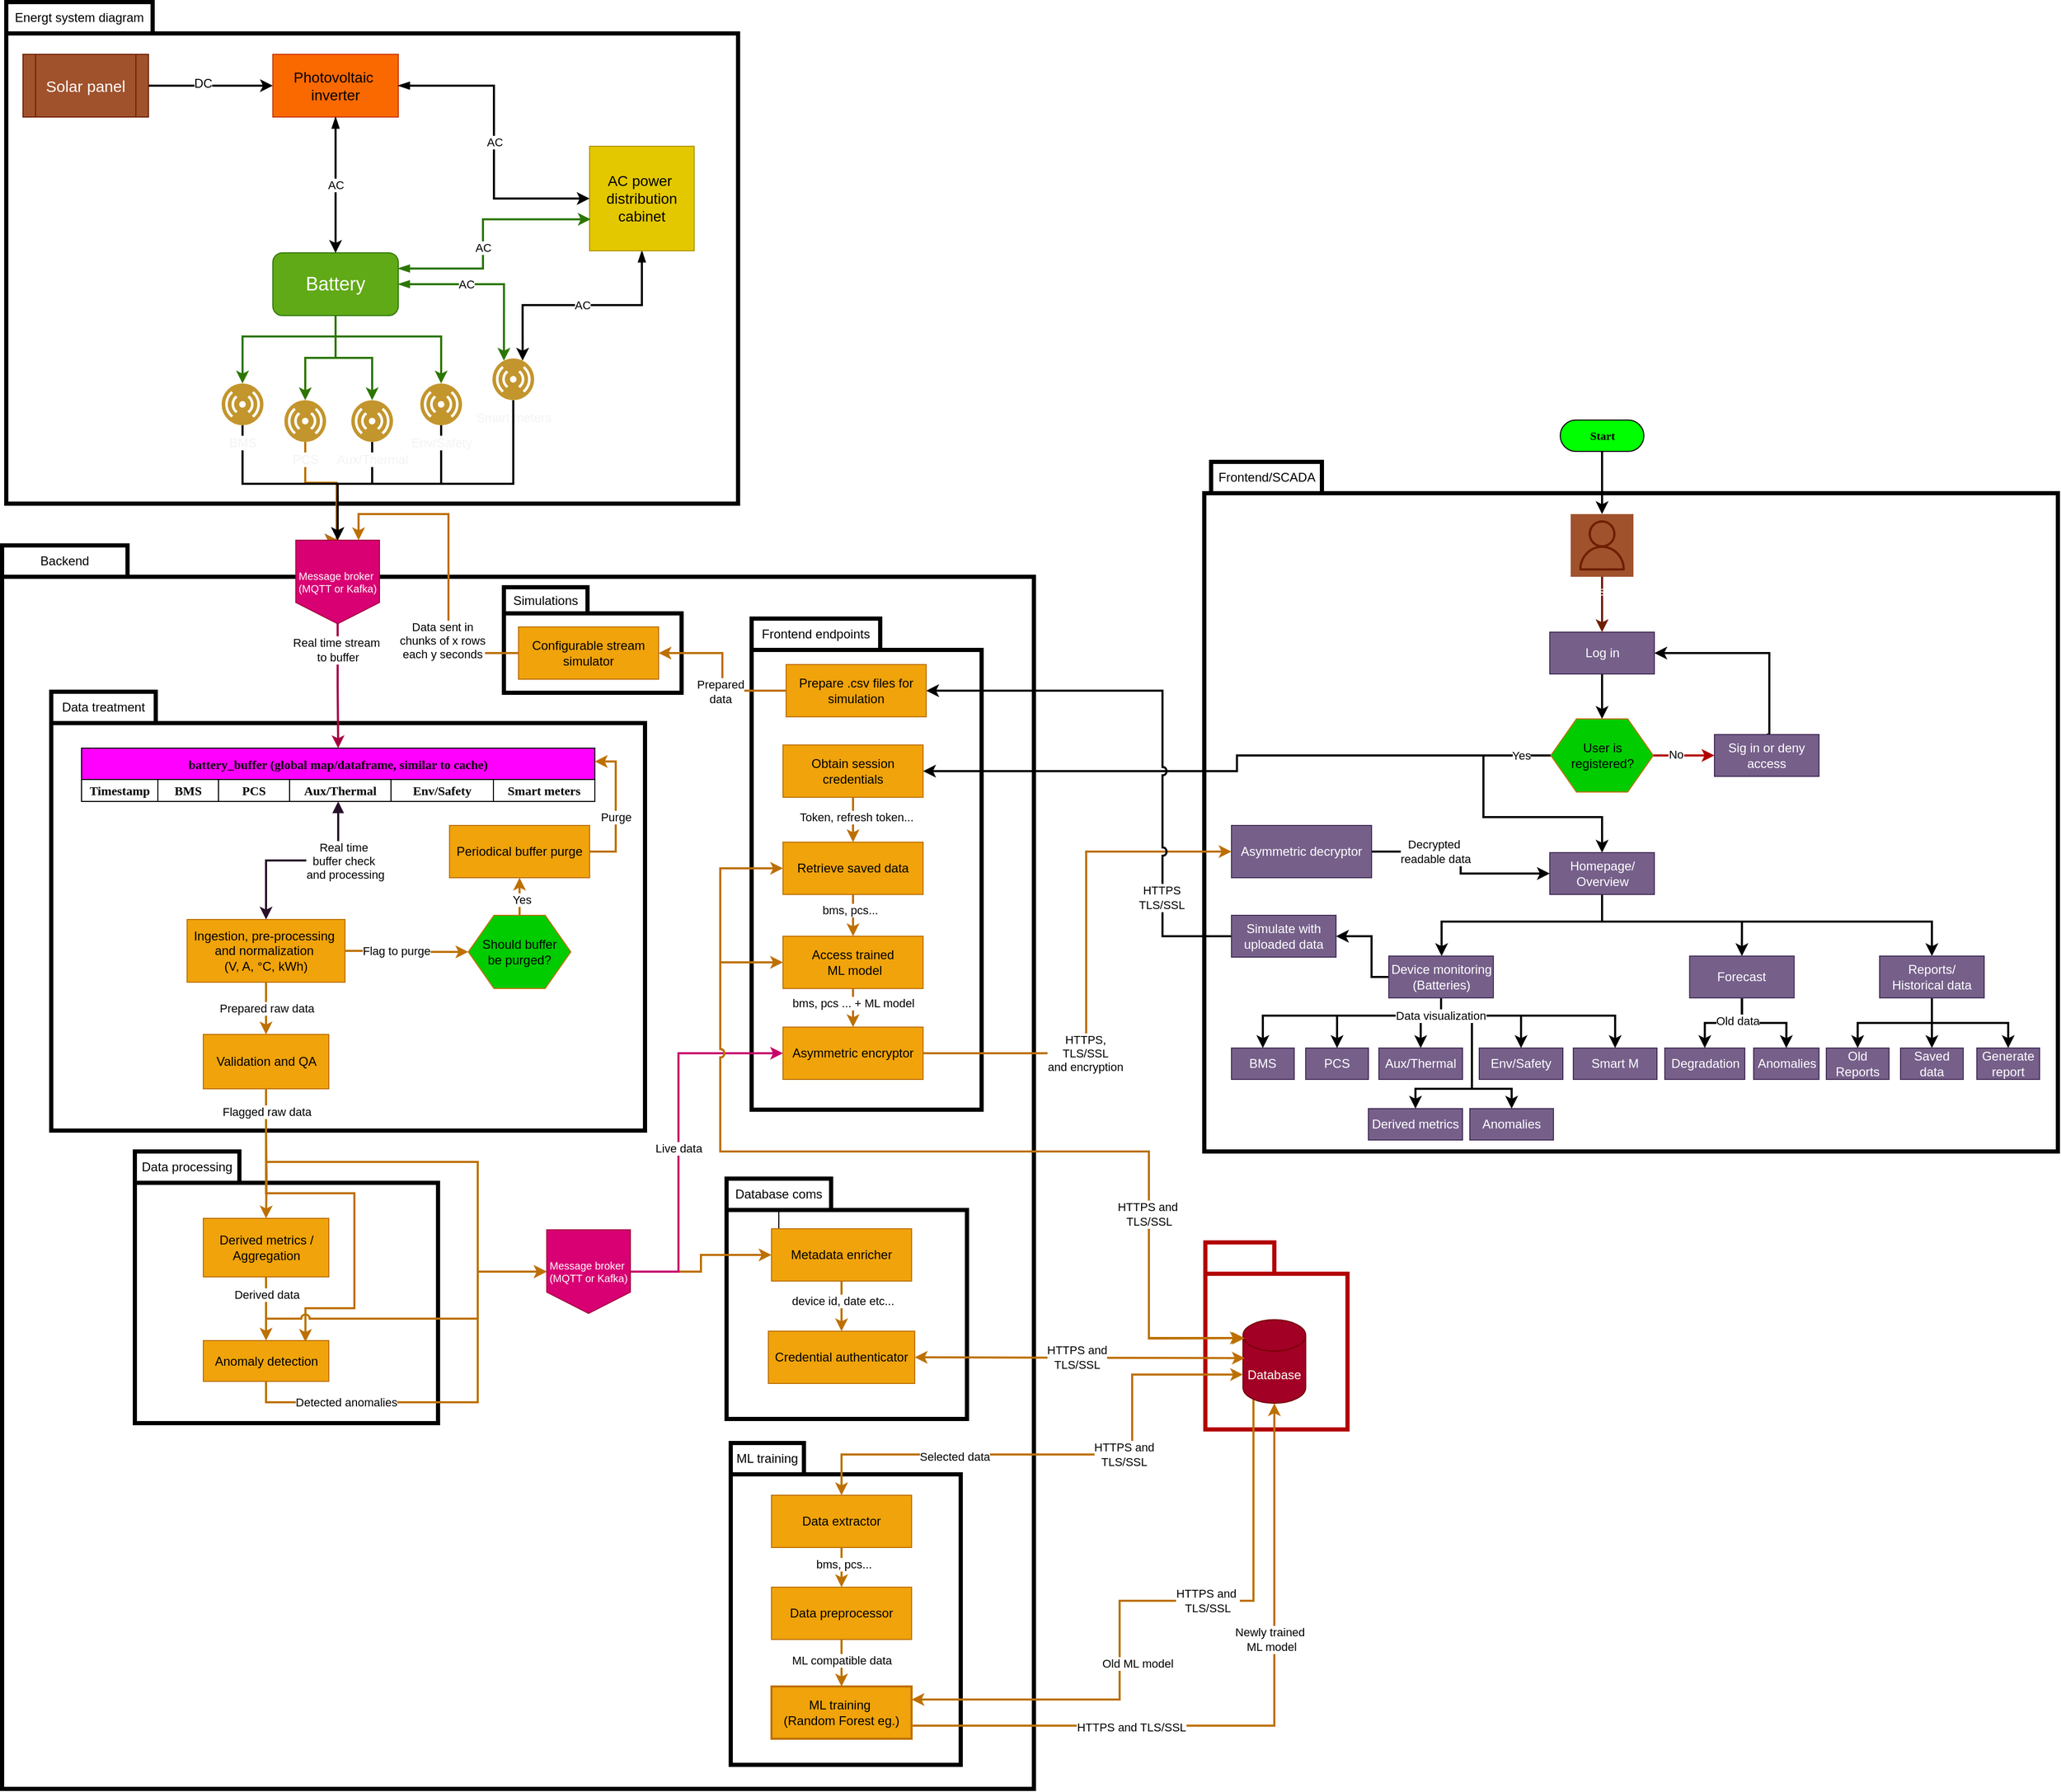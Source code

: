 <mxfile version="27.0.9">
  <diagram id="Y-wKTUxhbntM-42to69_" name="Page-1">
    <mxGraphModel dx="908" dy="620" grid="1" gridSize="10" guides="1" tooltips="1" connect="1" arrows="1" fold="1" page="1" pageScale="1" pageWidth="850" pageHeight="1100" background="none" math="0" shadow="0">
      <root>
        <mxCell id="0" />
        <mxCell id="1" parent="0" />
        <mxCell id="5ADZpt155D_v8VnB1yTr-6" value="" style="rounded=0;whiteSpace=wrap;html=1;fillColor=none;strokeColor=default;strokeWidth=4;" parent="1" vertex="1">
          <mxGeometry x="1470" y="690" width="816.5" height="630" as="geometry" />
        </mxCell>
        <mxCell id="5ADZpt155D_v8VnB1yTr-1" value="" style="rounded=0;whiteSpace=wrap;html=1;fillColor=none;strokeColor=light-dark(#000000,#AAB318);strokeWidth=4;" parent="1" vertex="1">
          <mxGeometry x="320" y="770" width="987" height="1160" as="geometry" />
        </mxCell>
        <mxCell id="AGqGVjovAQFmd67pTHhS-20" value="" style="rounded=0;whiteSpace=wrap;html=1;fillColor=none;strokeColor=light-dark(#000000,#FAFF2C);strokeWidth=4;" parent="1" vertex="1">
          <mxGeometry x="800" y="805" width="170" height="76" as="geometry" />
        </mxCell>
        <mxCell id="AGqGVjovAQFmd67pTHhS-21" value="Simulations" style="rounded=0;whiteSpace=wrap;html=1;fillColor=default;strokeColor=light-dark(#000000,#ECF821);strokeWidth=4;" parent="1" vertex="1">
          <mxGeometry x="800" y="780" width="80" height="25" as="geometry" />
        </mxCell>
        <mxCell id="5ADZpt155D_v8VnB1yTr-113" style="edgeStyle=orthogonalEdgeStyle;rounded=0;orthogonalLoop=1;jettySize=auto;html=1;entryX=0.5;entryY=0;entryDx=0;entryDy=0;exitX=0.5;exitY=1;exitDx=0;exitDy=0;strokeWidth=2;strokeColor=light-dark(#000000,#76608A);" parent="1" source="5ADZpt155D_v8VnB1yTr-114" target="5ADZpt155D_v8VnB1yTr-157" edge="1">
          <mxGeometry relative="1" as="geometry">
            <Array as="points">
              <mxPoint x="1697" y="1190" />
              <mxPoint x="1726" y="1190" />
              <mxPoint x="1726" y="1260" />
              <mxPoint x="1672" y="1260" />
            </Array>
          </mxGeometry>
        </mxCell>
        <mxCell id="5ADZpt155D_v8VnB1yTr-2" value="" style="rounded=0;whiteSpace=wrap;html=1;fillColor=none;strokeColor=light-dark(#000000,#FAFF2C);strokeWidth=4;" parent="1" vertex="1">
          <mxGeometry x="1017" y="1629" width="220" height="278" as="geometry" />
        </mxCell>
        <mxCell id="5ADZpt155D_v8VnB1yTr-3" value="ML training" style="rounded=0;whiteSpace=wrap;html=1;fillColor=default;strokeColor=light-dark(#000000,#ECF821);strokeWidth=4;" parent="1" vertex="1">
          <mxGeometry x="1017" y="1599" width="70" height="30" as="geometry" />
        </mxCell>
        <mxCell id="5ADZpt155D_v8VnB1yTr-4" value="" style="rounded=0;whiteSpace=wrap;html=1;fillColor=none;strokeColor=light-dark(#000000,#FAFF2C);strokeWidth=4;" parent="1" vertex="1">
          <mxGeometry x="1037" y="840" width="220" height="440" as="geometry" />
        </mxCell>
        <mxCell id="5ADZpt155D_v8VnB1yTr-5" value="Frontend endpoints" style="rounded=0;whiteSpace=wrap;html=1;fillColor=default;strokeColor=light-dark(#000000,#ECF821);strokeWidth=4;" parent="1" vertex="1">
          <mxGeometry x="1037" y="810" width="123" height="30" as="geometry" />
        </mxCell>
        <mxCell id="5ADZpt155D_v8VnB1yTr-7" value="" style="rounded=0;whiteSpace=wrap;html=1;fillColor=none;strokeColor=#B20000;strokeWidth=4;fontColor=#ffffff;" parent="1" vertex="1">
          <mxGeometry x="1471" y="1437" width="136" height="149" as="geometry" />
        </mxCell>
        <mxCell id="5ADZpt155D_v8VnB1yTr-8" value="Database" style="rounded=0;whiteSpace=wrap;html=1;fillColor=none;strokeColor=#B20000;strokeWidth=4;fontColor=#ffffff;" parent="1" vertex="1">
          <mxGeometry x="1471" y="1407" width="66" height="30" as="geometry" />
        </mxCell>
        <mxCell id="5ADZpt155D_v8VnB1yTr-9" value="" style="rounded=0;whiteSpace=wrap;html=1;fillColor=none;strokeColor=light-dark(#000000,#FAFF2C);strokeWidth=4;" parent="1" vertex="1">
          <mxGeometry x="1013" y="1376" width="230" height="200" as="geometry" />
        </mxCell>
        <mxCell id="5ADZpt155D_v8VnB1yTr-10" value="" style="edgeStyle=orthogonalEdgeStyle;rounded=0;orthogonalLoop=1;jettySize=auto;html=1;" parent="1" source="5ADZpt155D_v8VnB1yTr-11" target="5ADZpt155D_v8VnB1yTr-81" edge="1">
          <mxGeometry relative="1" as="geometry" />
        </mxCell>
        <mxCell id="5ADZpt155D_v8VnB1yTr-11" value="Database coms" style="rounded=0;whiteSpace=wrap;html=1;fillColor=default;strokeColor=light-dark(#000000,#ECF821);strokeWidth=4;" parent="1" vertex="1">
          <mxGeometry x="1013" y="1346" width="100" height="30" as="geometry" />
        </mxCell>
        <mxCell id="5ADZpt155D_v8VnB1yTr-12" style="edgeStyle=orthogonalEdgeStyle;rounded=0;orthogonalLoop=1;jettySize=auto;html=1;strokeColor=light-dark(#BD7000,#C7006A);strokeWidth=2;entryX=0;entryY=0.5;entryDx=0;entryDy=0;" parent="1" source="5ADZpt155D_v8VnB1yTr-60" target="5ADZpt155D_v8VnB1yTr-74" edge="1">
          <mxGeometry relative="1" as="geometry">
            <mxPoint x="837" y="1410" as="targetPoint" />
            <Array as="points">
              <mxPoint x="572" y="1330" />
              <mxPoint x="775" y="1330" />
              <mxPoint x="775" y="1435" />
            </Array>
          </mxGeometry>
        </mxCell>
        <mxCell id="5ADZpt155D_v8VnB1yTr-13" value="" style="rounded=0;whiteSpace=wrap;html=1;fillColor=none;strokeColor=light-dark(#000000,#FAFF2C);strokeWidth=4;" parent="1" vertex="1">
          <mxGeometry x="447" y="1350" width="290" height="230" as="geometry" />
        </mxCell>
        <mxCell id="5ADZpt155D_v8VnB1yTr-14" value="Data processing" style="rounded=0;whiteSpace=wrap;html=1;fillColor=default;strokeColor=light-dark(#000000,#ECF821);strokeWidth=4;" parent="1" vertex="1">
          <mxGeometry x="447" y="1320" width="100" height="30" as="geometry" />
        </mxCell>
        <mxCell id="5ADZpt155D_v8VnB1yTr-15" value="" style="rounded=0;whiteSpace=wrap;html=1;fillColor=none;strokeColor=light-dark(#000000,#FAFF2C);strokeWidth=4;" parent="1" vertex="1">
          <mxGeometry x="367" y="910" width="568" height="390" as="geometry" />
        </mxCell>
        <mxCell id="5ADZpt155D_v8VnB1yTr-16" value="Data treatment" style="rounded=0;whiteSpace=wrap;html=1;fillColor=default;strokeColor=light-dark(#000000,#ECF821);strokeWidth=4;" parent="1" vertex="1">
          <mxGeometry x="367" y="880" width="100" height="30" as="geometry" />
        </mxCell>
        <mxCell id="5ADZpt155D_v8VnB1yTr-17" value="" style="rounded=0;whiteSpace=wrap;html=1;fillColor=none;strokeColor=light-dark(#000000,#00FF04);strokeWidth=4;" parent="1" vertex="1">
          <mxGeometry x="324" y="250" width="700" height="450" as="geometry" />
        </mxCell>
        <mxCell id="5ADZpt155D_v8VnB1yTr-18" style="edgeStyle=orthogonalEdgeStyle;rounded=0;orthogonalLoop=1;jettySize=auto;html=1;entryX=0.5;entryY=0;entryDx=0;entryDy=0;strokeColor=light-dark(#000000,#C2932E);strokeWidth=2;" parent="1" source="5ADZpt155D_v8VnB1yTr-19" target="5ADZpt155D_v8VnB1yTr-42" edge="1">
          <mxGeometry relative="1" as="geometry">
            <Array as="points">
              <mxPoint x="550" y="681" />
              <mxPoint x="640" y="681" />
              <mxPoint x="640" y="735" />
            </Array>
          </mxGeometry>
        </mxCell>
        <mxCell id="5ADZpt155D_v8VnB1yTr-19" value="BMS" style="image;aspect=fixed;perimeter=ellipsePerimeter;html=1;align=center;shadow=0;dashed=0;fontColor=#F3F3F3;labelBackgroundColor=default;fontSize=12;spacingTop=3;image=img/lib/ibm/users/sensor.svg;" parent="1" vertex="1">
          <mxGeometry x="530" y="585" width="40" height="40" as="geometry" />
        </mxCell>
        <mxCell id="5ADZpt155D_v8VnB1yTr-20" style="edgeStyle=orthogonalEdgeStyle;rounded=0;orthogonalLoop=1;jettySize=auto;html=1;entryX=0.5;entryY=0;entryDx=0;entryDy=0;strokeWidth=2;fillColor=#f0a30a;strokeColor=light-dark(#BD7000,#C2932E);" parent="1" source="5ADZpt155D_v8VnB1yTr-21" target="5ADZpt155D_v8VnB1yTr-42" edge="1">
          <mxGeometry relative="1" as="geometry">
            <Array as="points">
              <mxPoint x="610" y="680" />
              <mxPoint x="640" y="680" />
              <mxPoint x="640" y="735" />
            </Array>
          </mxGeometry>
        </mxCell>
        <mxCell id="5ADZpt155D_v8VnB1yTr-21" value="PCS" style="image;aspect=fixed;perimeter=ellipsePerimeter;html=1;align=center;shadow=0;dashed=0;fontColor=#F3F3F3;labelBackgroundColor=default;fontSize=12;spacingTop=3;image=img/lib/ibm/users/sensor.svg;" parent="1" vertex="1">
          <mxGeometry x="590" y="601" width="40" height="40" as="geometry" />
        </mxCell>
        <mxCell id="5ADZpt155D_v8VnB1yTr-22" style="edgeStyle=orthogonalEdgeStyle;rounded=0;orthogonalLoop=1;jettySize=auto;html=1;entryX=0.5;entryY=0;entryDx=0;entryDy=0;strokeColor=light-dark(#000000,#C2932E);strokeWidth=2;" parent="1" source="5ADZpt155D_v8VnB1yTr-23" target="5ADZpt155D_v8VnB1yTr-42" edge="1">
          <mxGeometry relative="1" as="geometry">
            <Array as="points">
              <mxPoint x="607" y="681" />
              <mxPoint x="572" y="681" />
            </Array>
          </mxGeometry>
        </mxCell>
        <mxCell id="5ADZpt155D_v8VnB1yTr-23" value="Aux/Thermal" style="image;aspect=fixed;perimeter=ellipsePerimeter;html=1;align=center;shadow=0;dashed=0;fontColor=#F3F3F3;labelBackgroundColor=default;fontSize=12;spacingTop=3;image=img/lib/ibm/users/sensor.svg;" parent="1" vertex="1">
          <mxGeometry x="654" y="601" width="40" height="40" as="geometry" />
        </mxCell>
        <mxCell id="5ADZpt155D_v8VnB1yTr-24" style="edgeStyle=orthogonalEdgeStyle;rounded=0;orthogonalLoop=1;jettySize=auto;html=1;entryX=0.5;entryY=0;entryDx=0;entryDy=0;strokeColor=light-dark(#000000,#C2932E);strokeWidth=2;" parent="1" source="5ADZpt155D_v8VnB1yTr-25" target="5ADZpt155D_v8VnB1yTr-42" edge="1">
          <mxGeometry relative="1" as="geometry">
            <Array as="points">
              <mxPoint x="673" y="681" />
              <mxPoint x="572" y="681" />
            </Array>
          </mxGeometry>
        </mxCell>
        <mxCell id="5ADZpt155D_v8VnB1yTr-25" value="Env/Safety" style="image;aspect=fixed;perimeter=ellipsePerimeter;html=1;align=center;shadow=0;dashed=0;fontColor=#F3F3F3;labelBackgroundColor=default;fontSize=12;spacingTop=3;image=img/lib/ibm/users/sensor.svg;" parent="1" vertex="1">
          <mxGeometry x="720" y="585" width="40" height="40" as="geometry" />
        </mxCell>
        <mxCell id="5ADZpt155D_v8VnB1yTr-26" value="Smart meters" style="image;aspect=fixed;perimeter=ellipsePerimeter;html=1;align=center;shadow=0;dashed=0;fontColor=#F3F3F3;labelBackgroundColor=default;fontSize=12;spacingTop=3;image=img/lib/ibm/users/sensor.svg;" parent="1" vertex="1">
          <mxGeometry x="789" y="561" width="40" height="40" as="geometry" />
        </mxCell>
        <mxCell id="5ADZpt155D_v8VnB1yTr-27" value="Real time&amp;nbsp;&lt;div&gt;buffer check&amp;nbsp;&lt;/div&gt;&lt;div&gt;and processing&lt;/div&gt;" style="edgeStyle=orthogonalEdgeStyle;rounded=0;orthogonalLoop=1;jettySize=auto;html=1;entryX=0.5;entryY=0;entryDx=0;entryDy=0;strokeColor=light-dark(#291029,#FF00FF);strokeWidth=2;startArrow=block;startFill=1;" parent="1" source="5ADZpt155D_v8VnB1yTr-28" target="5ADZpt155D_v8VnB1yTr-46" edge="1">
          <mxGeometry x="-0.379" y="-5" relative="1" as="geometry">
            <mxPoint x="6" y="5" as="offset" />
          </mxGeometry>
        </mxCell>
        <mxCell id="5ADZpt155D_v8VnB1yTr-28" value="battery_buffer (global map/dataframe, similar to cache)" style="shape=table;startSize=30;container=1;collapsible=0;childLayout=tableLayout;strokeColor=default;fontSize=12;fillColor=#FF00FF;fontFamily=Tahoma;fontStyle=1;strokeWidth=1;" parent="1" vertex="1">
          <mxGeometry x="396" y="934" width="491" height="51" as="geometry" />
        </mxCell>
        <mxCell id="5ADZpt155D_v8VnB1yTr-29" value="" style="shape=tableRow;horizontal=0;startSize=0;swimlaneHead=0;swimlaneBody=0;strokeColor=inherit;top=0;left=0;bottom=0;right=0;collapsible=0;dropTarget=0;fillColor=none;points=[[0,0.5],[1,0.5]];portConstraint=eastwest;fontSize=12;fontFamily=Tahoma;fontStyle=1" parent="5ADZpt155D_v8VnB1yTr-28" vertex="1">
          <mxGeometry y="30" width="491" height="21" as="geometry" />
        </mxCell>
        <mxCell id="5ADZpt155D_v8VnB1yTr-30" value="Timestamp" style="shape=partialRectangle;html=1;whiteSpace=wrap;connectable=0;strokeColor=inherit;overflow=hidden;fillColor=none;top=0;left=0;bottom=0;right=0;pointerEvents=1;fontSize=12;fontFamily=Tahoma;fontStyle=1" parent="5ADZpt155D_v8VnB1yTr-29" vertex="1">
          <mxGeometry width="73" height="21" as="geometry">
            <mxRectangle width="73" height="21" as="alternateBounds" />
          </mxGeometry>
        </mxCell>
        <mxCell id="5ADZpt155D_v8VnB1yTr-31" value="&lt;strong data-end=&quot;372&quot; data-start=&quot;365&quot;&gt;BMS&lt;/strong&gt;" style="shape=partialRectangle;html=1;whiteSpace=wrap;connectable=0;strokeColor=inherit;overflow=hidden;fillColor=none;top=0;left=0;bottom=0;right=0;pointerEvents=1;fontSize=12;fontFamily=Tahoma;fontStyle=1" parent="5ADZpt155D_v8VnB1yTr-29" vertex="1">
          <mxGeometry x="73" width="58" height="21" as="geometry">
            <mxRectangle width="58" height="21" as="alternateBounds" />
          </mxGeometry>
        </mxCell>
        <mxCell id="5ADZpt155D_v8VnB1yTr-32" value="PCS" style="shape=partialRectangle;html=1;whiteSpace=wrap;connectable=0;strokeColor=inherit;overflow=hidden;fillColor=none;top=0;left=0;bottom=0;right=0;pointerEvents=1;fontSize=12;fontFamily=Tahoma;fontStyle=1" parent="5ADZpt155D_v8VnB1yTr-29" vertex="1">
          <mxGeometry x="131" width="68" height="21" as="geometry">
            <mxRectangle width="68" height="21" as="alternateBounds" />
          </mxGeometry>
        </mxCell>
        <mxCell id="5ADZpt155D_v8VnB1yTr-33" value="Aux/Thermal" style="shape=partialRectangle;html=1;whiteSpace=wrap;connectable=1;strokeColor=inherit;overflow=hidden;fillColor=none;top=0;left=0;bottom=0;right=0;pointerEvents=1;fontSize=12;movable=1;resizable=1;rotatable=1;deletable=1;editable=1;locked=0;flipH=1;flipV=1;fontFamily=Tahoma;fontStyle=1" parent="5ADZpt155D_v8VnB1yTr-29" vertex="1">
          <mxGeometry x="199" width="97" height="21" as="geometry">
            <mxRectangle width="97" height="21" as="alternateBounds" />
          </mxGeometry>
        </mxCell>
        <mxCell id="5ADZpt155D_v8VnB1yTr-34" value="Env/Safety" style="shape=partialRectangle;html=1;whiteSpace=wrap;connectable=1;strokeColor=inherit;overflow=hidden;fillColor=none;top=0;left=0;bottom=0;right=0;pointerEvents=1;fontSize=12;movable=1;resizable=1;rotatable=1;deletable=1;editable=1;locked=0;flipH=1;flipV=1;fontFamily=Tahoma;fontStyle=1" parent="5ADZpt155D_v8VnB1yTr-29" vertex="1">
          <mxGeometry x="296" width="98" height="21" as="geometry">
            <mxRectangle width="98" height="21" as="alternateBounds" />
          </mxGeometry>
        </mxCell>
        <mxCell id="5ADZpt155D_v8VnB1yTr-35" value="Smart meters" style="shape=partialRectangle;html=1;whiteSpace=wrap;connectable=1;strokeColor=inherit;overflow=hidden;fillColor=none;top=0;left=0;bottom=0;right=0;pointerEvents=1;fontSize=12;movable=1;resizable=1;rotatable=1;deletable=1;editable=1;locked=0;flipH=1;flipV=1;fontFamily=Tahoma;fontStyle=1" parent="5ADZpt155D_v8VnB1yTr-29" vertex="1">
          <mxGeometry x="394" width="97" height="21" as="geometry">
            <mxRectangle width="97" height="21" as="alternateBounds" />
          </mxGeometry>
        </mxCell>
        <mxCell id="5ADZpt155D_v8VnB1yTr-36" style="edgeStyle=orthogonalEdgeStyle;rounded=0;orthogonalLoop=1;jettySize=auto;html=1;entryX=0.5;entryY=0;entryDx=0;entryDy=0;fontSize=11;strokeWidth=2;fillColor=#60a917;strokeColor=#2D7600;" parent="1" source="5ADZpt155D_v8VnB1yTr-40" target="5ADZpt155D_v8VnB1yTr-25" edge="1">
          <mxGeometry relative="1" as="geometry">
            <Array as="points">
              <mxPoint x="639" y="540" />
              <mxPoint x="740" y="540" />
            </Array>
          </mxGeometry>
        </mxCell>
        <mxCell id="5ADZpt155D_v8VnB1yTr-37" style="edgeStyle=orthogonalEdgeStyle;rounded=0;orthogonalLoop=1;jettySize=auto;html=1;entryX=0.5;entryY=0;entryDx=0;entryDy=0;fontSize=11;strokeWidth=2;fillColor=#60a917;strokeColor=#2D7600;" parent="1" source="5ADZpt155D_v8VnB1yTr-40" target="5ADZpt155D_v8VnB1yTr-23" edge="1">
          <mxGeometry relative="1" as="geometry" />
        </mxCell>
        <mxCell id="5ADZpt155D_v8VnB1yTr-38" style="edgeStyle=orthogonalEdgeStyle;rounded=0;orthogonalLoop=1;jettySize=auto;html=1;entryX=0.5;entryY=0;entryDx=0;entryDy=0;fontSize=11;strokeWidth=2;fillColor=#60a917;strokeColor=#2D7600;" parent="1" source="5ADZpt155D_v8VnB1yTr-40" target="5ADZpt155D_v8VnB1yTr-21" edge="1">
          <mxGeometry relative="1" as="geometry" />
        </mxCell>
        <mxCell id="5ADZpt155D_v8VnB1yTr-39" style="edgeStyle=orthogonalEdgeStyle;rounded=0;orthogonalLoop=1;jettySize=auto;html=1;entryX=0.5;entryY=0;entryDx=0;entryDy=0;fontSize=11;strokeWidth=2;fillColor=#60a917;strokeColor=#2D7600;" parent="1" source="5ADZpt155D_v8VnB1yTr-40" target="5ADZpt155D_v8VnB1yTr-19" edge="1">
          <mxGeometry relative="1" as="geometry">
            <Array as="points">
              <mxPoint x="639" y="540" />
              <mxPoint x="550" y="540" />
            </Array>
          </mxGeometry>
        </mxCell>
        <mxCell id="5ADZpt155D_v8VnB1yTr-40" value="Battery" style="rounded=1;whiteSpace=wrap;html=1;fillColor=#60a917;fontColor=#ffffff;strokeColor=#2D7600;fontSize=18;" parent="1" vertex="1">
          <mxGeometry x="579" y="460" width="120" height="60" as="geometry" />
        </mxCell>
        <mxCell id="5ADZpt155D_v8VnB1yTr-41" value="Real time stream&amp;nbsp;&lt;div&gt;to buffer&lt;/div&gt;" style="edgeStyle=orthogonalEdgeStyle;rounded=0;orthogonalLoop=1;jettySize=auto;html=1;strokeWidth=2;fillColor=#d80073;strokeColor=#A50040;" parent="1" source="5ADZpt155D_v8VnB1yTr-42" target="5ADZpt155D_v8VnB1yTr-28" edge="1">
          <mxGeometry x="-0.582" relative="1" as="geometry">
            <mxPoint as="offset" />
          </mxGeometry>
        </mxCell>
        <mxCell id="5ADZpt155D_v8VnB1yTr-42" value="Message broker&amp;nbsp;&lt;div&gt;(MQTT or Kafka)&lt;/div&gt;" style="shape=offPageConnector;whiteSpace=wrap;html=1;fillColor=#d80073;fontColor=#ffffff;strokeColor=#A50040;fontSize=10;size=0.256;" parent="1" vertex="1">
          <mxGeometry x="601" y="735" width="80" height="80" as="geometry" />
        </mxCell>
        <mxCell id="5ADZpt155D_v8VnB1yTr-43" value="Prepared raw data" style="edgeStyle=orthogonalEdgeStyle;rounded=0;orthogonalLoop=1;jettySize=auto;html=1;strokeWidth=2;fillColor=#f0a30a;strokeColor=#BD7000;" parent="1" source="5ADZpt155D_v8VnB1yTr-46" target="5ADZpt155D_v8VnB1yTr-60" edge="1">
          <mxGeometry relative="1" as="geometry" />
        </mxCell>
        <mxCell id="5ADZpt155D_v8VnB1yTr-44" style="edgeStyle=orthogonalEdgeStyle;rounded=0;orthogonalLoop=1;jettySize=auto;html=1;entryX=0;entryY=0.5;entryDx=0;entryDy=0;fillColor=#f0a30a;strokeColor=#BD7000;strokeWidth=2;" parent="1" source="5ADZpt155D_v8VnB1yTr-46" target="5ADZpt155D_v8VnB1yTr-78" edge="1">
          <mxGeometry relative="1" as="geometry" />
        </mxCell>
        <mxCell id="5ADZpt155D_v8VnB1yTr-45" value="Flag to purge" style="edgeLabel;html=1;align=center;verticalAlign=middle;resizable=0;points=[];" parent="5ADZpt155D_v8VnB1yTr-44" vertex="1" connectable="0">
          <mxGeometry x="-0.108" y="-2" relative="1" as="geometry">
            <mxPoint x="-4" y="-2" as="offset" />
          </mxGeometry>
        </mxCell>
        <mxCell id="5ADZpt155D_v8VnB1yTr-46" value="Ingestion, pre-processing&amp;nbsp;&lt;div&gt;and normalization&amp;nbsp;&lt;div&gt;(V, A, °C, kWh)&lt;/div&gt;&lt;/div&gt;" style="rounded=0;whiteSpace=wrap;html=1;fillColor=#f0a30a;fontColor=#000000;strokeColor=#BD7000;" parent="1" vertex="1">
          <mxGeometry x="497" y="1098" width="151" height="60" as="geometry" />
        </mxCell>
        <mxCell id="5ADZpt155D_v8VnB1yTr-47" style="edgeStyle=orthogonalEdgeStyle;rounded=0;orthogonalLoop=1;jettySize=auto;html=1;entryX=0;entryY=0.5;entryDx=0;entryDy=0;strokeColor=light-dark(#000000,#A0522D);fillColor=#a0522d;strokeWidth=2;startArrow=none;startFill=0;" parent="1" source="5ADZpt155D_v8VnB1yTr-49" target="5ADZpt155D_v8VnB1yTr-50" edge="1">
          <mxGeometry relative="1" as="geometry" />
        </mxCell>
        <mxCell id="5ADZpt155D_v8VnB1yTr-48" value="DC" style="edgeLabel;html=1;align=center;verticalAlign=middle;resizable=0;points=[];fontSize=12;" parent="5ADZpt155D_v8VnB1yTr-47" vertex="1" connectable="0">
          <mxGeometry x="-0.149" y="3" relative="1" as="geometry">
            <mxPoint x="1" y="1" as="offset" />
          </mxGeometry>
        </mxCell>
        <mxCell id="5ADZpt155D_v8VnB1yTr-49" value="Solar panel" style="shape=process;whiteSpace=wrap;html=1;backgroundOutline=1;fillColor=#a0522d;fontColor=#ffffff;strokeColor=#6D1F00;fontSize=15;" parent="1" vertex="1">
          <mxGeometry x="340" y="270" width="120" height="60" as="geometry" />
        </mxCell>
        <mxCell id="5ADZpt155D_v8VnB1yTr-50" value="Photovoltaic&amp;nbsp;&lt;div&gt;inverter&lt;/div&gt;" style="rounded=0;whiteSpace=wrap;html=1;fontSize=14;fillColor=#fa6800;strokeColor=#C73500;fontColor=#000000;" parent="1" vertex="1">
          <mxGeometry x="579" y="270" width="120" height="60" as="geometry" />
        </mxCell>
        <mxCell id="5ADZpt155D_v8VnB1yTr-51" value="AC" style="edgeStyle=orthogonalEdgeStyle;rounded=0;orthogonalLoop=1;jettySize=auto;html=1;entryX=0.5;entryY=0;entryDx=0;entryDy=0;strokeColor=light-dark(#000000,#FA6800);fillColor=#a0522d;strokeWidth=2;startArrow=blockThin;startFill=1;exitX=0.5;exitY=1;exitDx=0;exitDy=0;" parent="1" source="5ADZpt155D_v8VnB1yTr-50" target="5ADZpt155D_v8VnB1yTr-40" edge="1">
          <mxGeometry relative="1" as="geometry">
            <mxPoint x="510" y="320" as="sourcePoint" />
            <mxPoint x="609" y="320" as="targetPoint" />
          </mxGeometry>
        </mxCell>
        <mxCell id="5ADZpt155D_v8VnB1yTr-52" value="AC" style="edgeStyle=orthogonalEdgeStyle;rounded=0;orthogonalLoop=1;jettySize=auto;html=1;entryX=0.75;entryY=0;entryDx=0;entryDy=0;strokeColor=light-dark(#000000,#E3C800);startArrow=blockThin;startFill=1;strokeWidth=2;exitX=0.5;exitY=1;exitDx=0;exitDy=0;" parent="1" source="5ADZpt155D_v8VnB1yTr-53" target="5ADZpt155D_v8VnB1yTr-26" edge="1">
          <mxGeometry relative="1" as="geometry">
            <Array as="points">
              <mxPoint x="932" y="510" />
              <mxPoint x="818" y="510" />
            </Array>
          </mxGeometry>
        </mxCell>
        <mxCell id="5ADZpt155D_v8VnB1yTr-53" value="AC power&amp;nbsp;&lt;div&gt;distribution cabinet&lt;/div&gt;" style="whiteSpace=wrap;html=1;aspect=fixed;fillColor=#e3c800;fontColor=#000000;strokeColor=#B09500;fontSize=14;" parent="1" vertex="1">
          <mxGeometry x="882" y="358" width="100" height="100" as="geometry" />
        </mxCell>
        <mxCell id="5ADZpt155D_v8VnB1yTr-54" value="AC" style="edgeStyle=orthogonalEdgeStyle;rounded=0;orthogonalLoop=1;jettySize=auto;html=1;entryX=0;entryY=0.5;entryDx=0;entryDy=0;strokeColor=light-dark(#000000,#FA6800);fillColor=#a0522d;strokeWidth=2;startArrow=blockThin;startFill=1;exitX=1;exitY=0.5;exitDx=0;exitDy=0;" parent="1" source="5ADZpt155D_v8VnB1yTr-50" target="5ADZpt155D_v8VnB1yTr-53" edge="1">
          <mxGeometry relative="1" as="geometry">
            <mxPoint x="720" y="370" as="sourcePoint" />
            <mxPoint x="720" y="480" as="targetPoint" />
          </mxGeometry>
        </mxCell>
        <mxCell id="5ADZpt155D_v8VnB1yTr-55" style="edgeStyle=orthogonalEdgeStyle;rounded=0;orthogonalLoop=1;jettySize=auto;html=1;strokeColor=light-dark(#000000,#C2932E);strokeWidth=2;exitX=0.5;exitY=1;exitDx=0;exitDy=0;entryX=0.5;entryY=0;entryDx=0;entryDy=0;" parent="1" source="5ADZpt155D_v8VnB1yTr-26" target="5ADZpt155D_v8VnB1yTr-42" edge="1">
          <mxGeometry relative="1" as="geometry">
            <mxPoint x="784" y="681" as="sourcePoint" />
            <mxPoint x="573" y="711" as="targetPoint" />
            <Array as="points">
              <mxPoint x="742" y="681" />
              <mxPoint x="572" y="681" />
            </Array>
          </mxGeometry>
        </mxCell>
        <mxCell id="5ADZpt155D_v8VnB1yTr-56" value="AC" style="edgeStyle=orthogonalEdgeStyle;rounded=0;orthogonalLoop=1;jettySize=auto;html=1;entryX=0.01;entryY=0.699;entryDx=0;entryDy=0;fontSize=11;strokeWidth=2;fillColor=#60a917;strokeColor=#2D7600;exitX=1;exitY=0.25;exitDx=0;exitDy=0;startArrow=blockThin;startFill=1;entryPerimeter=0;" parent="1" source="5ADZpt155D_v8VnB1yTr-40" target="5ADZpt155D_v8VnB1yTr-53" edge="1">
          <mxGeometry x="-0.116" relative="1" as="geometry">
            <mxPoint x="720" y="520" as="sourcePoint" />
            <mxPoint x="821" y="574" as="targetPoint" />
            <Array as="points">
              <mxPoint x="780" y="475" />
              <mxPoint x="780" y="428" />
            </Array>
            <mxPoint y="1" as="offset" />
          </mxGeometry>
        </mxCell>
        <mxCell id="5ADZpt155D_v8VnB1yTr-57" value="AC" style="edgeStyle=orthogonalEdgeStyle;rounded=0;orthogonalLoop=1;jettySize=auto;html=1;entryX=0.25;entryY=0;entryDx=0;entryDy=0;fontSize=11;strokeWidth=2;fillColor=#60a917;strokeColor=#2D7600;exitX=1;exitY=0.5;exitDx=0;exitDy=0;startArrow=blockThin;startFill=1;" parent="1" source="5ADZpt155D_v8VnB1yTr-40" target="5ADZpt155D_v8VnB1yTr-26" edge="1">
          <mxGeometry x="-0.253" relative="1" as="geometry">
            <mxPoint x="830" y="525" as="sourcePoint" />
            <mxPoint x="1002" y="480" as="targetPoint" />
            <Array as="points">
              <mxPoint x="800" y="490" />
            </Array>
            <mxPoint as="offset" />
          </mxGeometry>
        </mxCell>
        <mxCell id="5ADZpt155D_v8VnB1yTr-58" style="edgeStyle=orthogonalEdgeStyle;rounded=0;orthogonalLoop=1;jettySize=auto;html=1;entryX=0.814;entryY=0.032;entryDx=0;entryDy=0;entryPerimeter=0;fillColor=#f0a30a;strokeColor=#BD7000;strokeWidth=2;" parent="1" source="5ADZpt155D_v8VnB1yTr-60" target="5ADZpt155D_v8VnB1yTr-65" edge="1">
          <mxGeometry relative="1" as="geometry">
            <Array as="points">
              <mxPoint x="572" y="1360" />
              <mxPoint x="657" y="1360" />
              <mxPoint x="657" y="1470" />
              <mxPoint x="610" y="1470" />
            </Array>
          </mxGeometry>
        </mxCell>
        <mxCell id="5ADZpt155D_v8VnB1yTr-59" style="edgeStyle=orthogonalEdgeStyle;rounded=0;orthogonalLoop=1;jettySize=auto;html=1;fillColor=#f0a30a;strokeColor=light-dark(#BD7000,#C7006A);jumpStyle=arc;strokeWidth=2;entryX=0;entryY=0.5;entryDx=0;entryDy=0;" parent="1" source="5ADZpt155D_v8VnB1yTr-62" target="5ADZpt155D_v8VnB1yTr-74" edge="1">
          <mxGeometry relative="1" as="geometry">
            <mxPoint x="837" y="1440" as="targetPoint" />
            <Array as="points">
              <mxPoint x="572" y="1480" />
              <mxPoint x="775" y="1480" />
              <mxPoint x="775" y="1435" />
            </Array>
          </mxGeometry>
        </mxCell>
        <mxCell id="5ADZpt155D_v8VnB1yTr-60" value="&lt;div&gt;Validation and QA&lt;/div&gt;" style="rounded=0;whiteSpace=wrap;html=1;fillColor=#f0a30a;fontColor=#000000;strokeColor=#BD7000;" parent="1" vertex="1">
          <mxGeometry x="512.5" y="1208" width="120" height="52" as="geometry" />
        </mxCell>
        <mxCell id="5ADZpt155D_v8VnB1yTr-61" value="Derived data" style="edgeStyle=orthogonalEdgeStyle;rounded=0;orthogonalLoop=1;jettySize=auto;html=1;entryX=0.5;entryY=0;entryDx=0;entryDy=0;fillColor=#f0a30a;strokeColor=#BD7000;strokeWidth=2;" parent="1" source="5ADZpt155D_v8VnB1yTr-62" target="5ADZpt155D_v8VnB1yTr-65" edge="1">
          <mxGeometry x="-0.439" relative="1" as="geometry">
            <mxPoint as="offset" />
          </mxGeometry>
        </mxCell>
        <mxCell id="5ADZpt155D_v8VnB1yTr-62" value="&lt;div&gt;Derived metrics / Aggregation&lt;/div&gt;" style="rounded=0;whiteSpace=wrap;html=1;fillColor=#f0a30a;fontColor=#000000;strokeColor=#BD7000;" parent="1" vertex="1">
          <mxGeometry x="512.5" y="1384" width="120" height="56" as="geometry" />
        </mxCell>
        <mxCell id="5ADZpt155D_v8VnB1yTr-63" style="edgeStyle=orthogonalEdgeStyle;rounded=0;orthogonalLoop=1;jettySize=auto;html=1;strokeColor=light-dark(#BD7000,#C7006A);strokeWidth=2;entryX=0;entryY=0.5;entryDx=0;entryDy=0;" parent="1" source="5ADZpt155D_v8VnB1yTr-65" target="5ADZpt155D_v8VnB1yTr-74" edge="1">
          <mxGeometry relative="1" as="geometry">
            <mxPoint x="847" y="1460" as="targetPoint" />
            <Array as="points">
              <mxPoint x="573" y="1560" />
              <mxPoint x="775" y="1560" />
              <mxPoint x="775" y="1435" />
            </Array>
          </mxGeometry>
        </mxCell>
        <mxCell id="5ADZpt155D_v8VnB1yTr-64" value="Detected anomalies" style="edgeLabel;html=1;align=center;verticalAlign=middle;resizable=0;points=[];" parent="5ADZpt155D_v8VnB1yTr-63" vertex="1" connectable="0">
          <mxGeometry x="-0.206" y="-3" relative="1" as="geometry">
            <mxPoint x="-68" y="-3" as="offset" />
          </mxGeometry>
        </mxCell>
        <mxCell id="5ADZpt155D_v8VnB1yTr-65" value="&lt;div&gt;Anomaly detection&lt;/div&gt;" style="rounded=0;whiteSpace=wrap;html=1;fillColor=#f0a30a;fontColor=#000000;strokeColor=#BD7000;" parent="1" vertex="1">
          <mxGeometry x="512.5" y="1501" width="120" height="39" as="geometry" />
        </mxCell>
        <mxCell id="5ADZpt155D_v8VnB1yTr-66" value="Energt system diagram" style="rounded=0;whiteSpace=wrap;html=1;fillColor=none;strokeColor=light-dark(#000000,#00FF04);strokeWidth=4;" parent="1" vertex="1">
          <mxGeometry x="324" y="220" width="140" height="30" as="geometry" />
        </mxCell>
        <mxCell id="5ADZpt155D_v8VnB1yTr-67" value="Backend" style="rounded=0;whiteSpace=wrap;html=1;fillColor=none;strokeColor=light-dark(#000000,#AAB318);strokeWidth=4;" parent="1" vertex="1">
          <mxGeometry x="320" y="740" width="120" height="30" as="geometry" />
        </mxCell>
        <mxCell id="5ADZpt155D_v8VnB1yTr-68" style="edgeStyle=orthogonalEdgeStyle;rounded=0;orthogonalLoop=1;jettySize=auto;html=1;entryX=1;entryY=0.25;entryDx=0;entryDy=0;fillColor=#f0a30a;strokeColor=#BD7000;strokeWidth=2;" parent="1" source="5ADZpt155D_v8VnB1yTr-70" target="5ADZpt155D_v8VnB1yTr-28" edge="1">
          <mxGeometry relative="1" as="geometry">
            <Array as="points">
              <mxPoint x="907" y="1033" />
              <mxPoint x="907" y="947" />
            </Array>
          </mxGeometry>
        </mxCell>
        <mxCell id="5ADZpt155D_v8VnB1yTr-69" value="Purge" style="edgeLabel;html=1;align=center;verticalAlign=middle;resizable=0;points=[];" parent="5ADZpt155D_v8VnB1yTr-68" vertex="1" connectable="0">
          <mxGeometry x="0.026" y="4" relative="1" as="geometry">
            <mxPoint x="4" y="9" as="offset" />
          </mxGeometry>
        </mxCell>
        <mxCell id="5ADZpt155D_v8VnB1yTr-70" value="Periodical buffer purge" style="rounded=0;whiteSpace=wrap;html=1;fillColor=#f0a30a;fontColor=#000000;strokeColor=#BD7000;" parent="1" vertex="1">
          <mxGeometry x="748" y="1008" width="134" height="50" as="geometry" />
        </mxCell>
        <mxCell id="5ADZpt155D_v8VnB1yTr-71" style="edgeStyle=orthogonalEdgeStyle;rounded=0;orthogonalLoop=1;jettySize=auto;html=1;entryX=0;entryY=0.5;entryDx=0;entryDy=0;strokeWidth=2;strokeColor=light-dark(#BD7000,#C7006A);" parent="1" source="5ADZpt155D_v8VnB1yTr-74" target="5ADZpt155D_v8VnB1yTr-81" edge="1">
          <mxGeometry relative="1" as="geometry">
            <mxPoint x="1127" y="1420" as="targetPoint" />
          </mxGeometry>
        </mxCell>
        <mxCell id="5ADZpt155D_v8VnB1yTr-72" style="edgeStyle=orthogonalEdgeStyle;rounded=0;orthogonalLoop=1;jettySize=auto;html=1;entryX=0;entryY=0.5;entryDx=0;entryDy=0;strokeWidth=2;fillColor=#e51400;strokeColor=#C7006A;" parent="1" source="5ADZpt155D_v8VnB1yTr-74" target="5ADZpt155D_v8VnB1yTr-132" edge="1">
          <mxGeometry relative="1" as="geometry">
            <mxPoint x="1147" y="1260" as="targetPoint" />
            <Array as="points">
              <mxPoint x="967" y="1435" />
              <mxPoint x="967" y="1226" />
            </Array>
          </mxGeometry>
        </mxCell>
        <mxCell id="5ADZpt155D_v8VnB1yTr-73" value="Live data" style="edgeLabel;html=1;align=center;verticalAlign=middle;resizable=0;points=[];" parent="5ADZpt155D_v8VnB1yTr-72" vertex="1" connectable="0">
          <mxGeometry x="0.166" relative="1" as="geometry">
            <mxPoint y="43" as="offset" />
          </mxGeometry>
        </mxCell>
        <mxCell id="5ADZpt155D_v8VnB1yTr-74" value="Message broker&amp;nbsp;&lt;div&gt;(MQTT or Kafka)&lt;/div&gt;" style="shape=offPageConnector;whiteSpace=wrap;html=1;fillColor=#d80073;fontColor=#ffffff;strokeColor=#A50040;fontSize=10;size=0.256;" parent="1" vertex="1">
          <mxGeometry x="841" y="1395" width="80" height="80" as="geometry" />
        </mxCell>
        <mxCell id="5ADZpt155D_v8VnB1yTr-75" value="Flagged raw data" style="edgeStyle=orthogonalEdgeStyle;rounded=0;orthogonalLoop=1;jettySize=auto;html=1;entryX=0.5;entryY=0;entryDx=0;entryDy=0;fillColor=#f0a30a;strokeColor=#BD7000;strokeWidth=2;" parent="1" target="5ADZpt155D_v8VnB1yTr-62" edge="1">
          <mxGeometry x="-1" y="-21" relative="1" as="geometry">
            <mxPoint x="572.5" y="1303" as="sourcePoint" />
            <mxPoint x="572.5" y="1365" as="targetPoint" />
            <mxPoint x="21" y="-21" as="offset" />
          </mxGeometry>
        </mxCell>
        <mxCell id="5ADZpt155D_v8VnB1yTr-76" value="Yes" style="edgeStyle=orthogonalEdgeStyle;rounded=0;orthogonalLoop=1;jettySize=auto;html=1;entryX=0.5;entryY=1;entryDx=0;entryDy=0;strokeWidth=2;fillColor=#f0a30a;strokeColor=light-dark(#BD7000,#00CC00);" parent="1" source="5ADZpt155D_v8VnB1yTr-78" target="5ADZpt155D_v8VnB1yTr-70" edge="1">
          <mxGeometry x="-0.302" y="-2" relative="1" as="geometry">
            <mxPoint as="offset" />
          </mxGeometry>
        </mxCell>
        <mxCell id="5ADZpt155D_v8VnB1yTr-77" style="edgeStyle=orthogonalEdgeStyle;rounded=0;orthogonalLoop=1;jettySize=auto;html=1;entryX=0.5;entryY=0;entryDx=0;entryDy=0;strokeColor=light-dark(#000000,#00CC00);strokeWidth=2;" parent="1" source="5ADZpt155D_v8VnB1yTr-94" target="5ADZpt155D_v8VnB1yTr-98" edge="1">
          <mxGeometry relative="1" as="geometry">
            <Array as="points">
              <mxPoint x="1737" y="941" />
              <mxPoint x="1737" y="1000" />
              <mxPoint x="1850" y="1000" />
            </Array>
          </mxGeometry>
        </mxCell>
        <mxCell id="5ADZpt155D_v8VnB1yTr-78" value="&lt;div&gt;Should buffer&lt;/div&gt;&lt;div&gt;be purged?&lt;/div&gt;" style="shape=hexagon;perimeter=hexagonPerimeter2;whiteSpace=wrap;html=1;size=0.25;fontFamily=Helvetica;fontSize=12;fontStyle=0;fillColor=#00CC00;fontColor=#000000;strokeColor=light-dark(#BD7000,#009900);" parent="1" vertex="1">
          <mxGeometry x="766" y="1094" width="98" height="70" as="geometry" />
        </mxCell>
        <mxCell id="5ADZpt155D_v8VnB1yTr-79" style="edgeStyle=orthogonalEdgeStyle;rounded=0;orthogonalLoop=1;jettySize=auto;html=1;entryX=0.5;entryY=0;entryDx=0;entryDy=0;strokeWidth=2;strokeColor=#BD7000;fillColor=#f0a30a;" parent="1" source="5ADZpt155D_v8VnB1yTr-81" target="5ADZpt155D_v8VnB1yTr-82" edge="1">
          <mxGeometry relative="1" as="geometry" />
        </mxCell>
        <mxCell id="5ADZpt155D_v8VnB1yTr-80" value="device id, date etc..." style="edgeLabel;html=1;align=center;verticalAlign=middle;resizable=0;points=[];" parent="5ADZpt155D_v8VnB1yTr-79" vertex="1" connectable="0">
          <mxGeometry x="-0.212" y="1" relative="1" as="geometry">
            <mxPoint as="offset" />
          </mxGeometry>
        </mxCell>
        <mxCell id="5ADZpt155D_v8VnB1yTr-81" value="Metadata enricher" style="rounded=0;whiteSpace=wrap;html=1;fillColor=#f0a30a;fontColor=#000000;strokeColor=#BD7000;" parent="1" vertex="1">
          <mxGeometry x="1056" y="1394" width="134" height="50" as="geometry" />
        </mxCell>
        <mxCell id="5ADZpt155D_v8VnB1yTr-82" value="Credential authenticator" style="rounded=0;whiteSpace=wrap;html=1;fillColor=#f0a30a;fontColor=#000000;strokeColor=#BD7000;" parent="1" vertex="1">
          <mxGeometry x="1053" y="1492" width="140" height="50" as="geometry" />
        </mxCell>
        <mxCell id="5ADZpt155D_v8VnB1yTr-83" style="edgeStyle=orthogonalEdgeStyle;rounded=0;orthogonalLoop=1;jettySize=auto;html=1;entryX=1;entryY=0.25;entryDx=0;entryDy=0;exitX=0.286;exitY=0.936;exitDx=0;exitDy=0;exitPerimeter=0;fillColor=#f0a30a;strokeColor=#BD7000;strokeWidth=2;" parent="1" source="5ADZpt155D_v8VnB1yTr-86" target="5ADZpt155D_v8VnB1yTr-146" edge="1">
          <mxGeometry relative="1" as="geometry">
            <Array as="points">
              <mxPoint x="1517" y="1556" />
              <mxPoint x="1517" y="1750" />
              <mxPoint x="1389" y="1750" />
              <mxPoint x="1389" y="1845" />
            </Array>
          </mxGeometry>
        </mxCell>
        <mxCell id="5ADZpt155D_v8VnB1yTr-84" value="Old ML model" style="edgeLabel;html=1;align=center;verticalAlign=middle;resizable=0;points=[];" parent="5ADZpt155D_v8VnB1yTr-83" vertex="1" connectable="0">
          <mxGeometry x="-0.214" y="-3" relative="1" as="geometry">
            <mxPoint x="-68" y="63" as="offset" />
          </mxGeometry>
        </mxCell>
        <mxCell id="5ADZpt155D_v8VnB1yTr-85" value="HTTPS and&amp;nbsp;&lt;div&gt;TLS/SSL&lt;/div&gt;" style="edgeLabel;html=1;align=center;verticalAlign=middle;resizable=0;points=[];" parent="5ADZpt155D_v8VnB1yTr-83" vertex="1" connectable="0">
          <mxGeometry x="-0.292" y="3" relative="1" as="geometry">
            <mxPoint x="-25" y="-3" as="offset" />
          </mxGeometry>
        </mxCell>
        <mxCell id="5ADZpt155D_v8VnB1yTr-86" value="Database" style="shape=cylinder3;whiteSpace=wrap;html=1;boundedLbl=1;backgroundOutline=1;size=15;fontSize=12;fillColor=#a20025;strokeColor=#6F0000;fontColor=#ffffff;" parent="1" vertex="1">
          <mxGeometry x="1507" y="1481" width="60" height="80" as="geometry" />
        </mxCell>
        <mxCell id="5ADZpt155D_v8VnB1yTr-87" value="HTTPS and&lt;div&gt;TLS/SSL&lt;/div&gt;" style="edgeStyle=orthogonalEdgeStyle;rounded=0;orthogonalLoop=1;jettySize=auto;html=1;strokeWidth=2;strokeColor=#BD7000;fillColor=#f0a30a;startArrow=classic;startFill=1;entryX=0.028;entryY=0.46;entryDx=0;entryDy=0;entryPerimeter=0;exitX=1;exitY=0.5;exitDx=0;exitDy=0;" parent="1" source="5ADZpt155D_v8VnB1yTr-82" target="5ADZpt155D_v8VnB1yTr-86" edge="1">
          <mxGeometry x="-0.019" relative="1" as="geometry">
            <mxPoint x="1507" y="1519" as="targetPoint" />
            <Array as="points">
              <mxPoint x="1193" y="1518" />
            </Array>
            <mxPoint as="offset" />
          </mxGeometry>
        </mxCell>
        <mxCell id="5ADZpt155D_v8VnB1yTr-88" style="edgeStyle=orthogonalEdgeStyle;rounded=0;orthogonalLoop=1;jettySize=auto;html=1;entryX=0.5;entryY=0;entryDx=0;entryDy=0;fillColor=#a0522d;strokeColor=light-dark(#6D1F00,#954D2A);strokeWidth=2;" parent="1" source="5ADZpt155D_v8VnB1yTr-89" target="5ADZpt155D_v8VnB1yTr-91" edge="1">
          <mxGeometry relative="1" as="geometry" />
        </mxCell>
        <mxCell id="5ADZpt155D_v8VnB1yTr-89" value="User" style="sketch=0;outlineConnect=0;fontColor=#ffffff;strokeColor=#6D1F00;fillColor=#a0522d;dashed=0;verticalLabelPosition=bottom;verticalAlign=top;align=center;html=1;fontSize=12;fontStyle=0;aspect=fixed;shape=mxgraph.aws4.resourceIcon;resIcon=mxgraph.aws4.user;" parent="1" vertex="1">
          <mxGeometry x="1820.5" y="710" width="60" height="60" as="geometry" />
        </mxCell>
        <mxCell id="5ADZpt155D_v8VnB1yTr-90" style="edgeStyle=orthogonalEdgeStyle;rounded=0;orthogonalLoop=1;jettySize=auto;html=1;entryX=0.5;entryY=0;entryDx=0;entryDy=0;fillColor=#76608a;strokeColor=light-dark(#000000,#76608A);strokeWidth=2;" parent="1" source="5ADZpt155D_v8VnB1yTr-91" target="5ADZpt155D_v8VnB1yTr-94" edge="1">
          <mxGeometry relative="1" as="geometry" />
        </mxCell>
        <mxCell id="5ADZpt155D_v8VnB1yTr-91" value="Log in" style="rounded=0;whiteSpace=wrap;html=1;fillColor=#76608a;fontColor=#ffffff;strokeColor=#432D57;" parent="1" vertex="1">
          <mxGeometry x="1800.5" y="823" width="100" height="40" as="geometry" />
        </mxCell>
        <mxCell id="5ADZpt155D_v8VnB1yTr-92" value="Yes" style="edgeStyle=orthogonalEdgeStyle;rounded=0;orthogonalLoop=1;jettySize=auto;html=1;strokeColor=light-dark(#000000,#00CC00);strokeWidth=2;entryX=1;entryY=0.5;entryDx=0;entryDy=0;" parent="1" source="5ADZpt155D_v8VnB1yTr-94" target="5ADZpt155D_v8VnB1yTr-127" edge="1">
          <mxGeometry x="-0.905" relative="1" as="geometry">
            <mxPoint x="1787" y="860" as="targetPoint" />
            <mxPoint as="offset" />
          </mxGeometry>
        </mxCell>
        <mxCell id="5ADZpt155D_v8VnB1yTr-93" value="No" style="edgeStyle=orthogonalEdgeStyle;rounded=0;orthogonalLoop=1;jettySize=auto;html=1;entryX=0;entryY=0.5;entryDx=0;entryDy=0;fillColor=#e51400;strokeColor=light-dark(#B20000, #ff0000);strokeWidth=2;" parent="1" source="5ADZpt155D_v8VnB1yTr-94" target="5ADZpt155D_v8VnB1yTr-123" edge="1">
          <mxGeometry x="-0.282" y="1" relative="1" as="geometry">
            <mxPoint x="1985" y="941" as="targetPoint" />
            <mxPoint as="offset" />
          </mxGeometry>
        </mxCell>
        <mxCell id="5ADZpt155D_v8VnB1yTr-94" value="User is registered?" style="shape=hexagon;perimeter=hexagonPerimeter2;whiteSpace=wrap;html=1;size=0.25;fontFamily=Helvetica;fontSize=12;fontStyle=0;fillColor=#00CC00;fontColor=#000000;strokeColor=light-dark(#BD7000,#009900);" parent="1" vertex="1">
          <mxGeometry x="1801.5" y="906" width="98" height="70" as="geometry" />
        </mxCell>
        <mxCell id="5ADZpt155D_v8VnB1yTr-95" style="edgeStyle=orthogonalEdgeStyle;rounded=0;orthogonalLoop=1;jettySize=auto;html=1;fillColor=#76608a;strokeColor=light-dark(#000000,#76608A);strokeWidth=2;entryX=0.5;entryY=0;entryDx=0;entryDy=0;" parent="1" source="5ADZpt155D_v8VnB1yTr-98" target="5ADZpt155D_v8VnB1yTr-105" edge="1">
          <mxGeometry relative="1" as="geometry">
            <Array as="points">
              <mxPoint x="1851" y="1100" />
              <mxPoint x="2166" y="1100" />
            </Array>
          </mxGeometry>
        </mxCell>
        <mxCell id="5ADZpt155D_v8VnB1yTr-96" style="edgeStyle=orthogonalEdgeStyle;rounded=0;orthogonalLoop=1;jettySize=auto;html=1;entryX=0.5;entryY=0;entryDx=0;entryDy=0;fillColor=#76608a;strokeColor=light-dark(#000000,#76608A);strokeWidth=2;" parent="1" source="5ADZpt155D_v8VnB1yTr-98" target="5ADZpt155D_v8VnB1yTr-114" edge="1">
          <mxGeometry relative="1" as="geometry">
            <Array as="points">
              <mxPoint x="1850" y="1100" />
              <mxPoint x="1697" y="1100" />
              <mxPoint x="1697" y="1133" />
            </Array>
          </mxGeometry>
        </mxCell>
        <mxCell id="AGqGVjovAQFmd67pTHhS-2" style="edgeStyle=orthogonalEdgeStyle;rounded=0;orthogonalLoop=1;jettySize=auto;html=1;entryX=0.5;entryY=0;entryDx=0;entryDy=0;strokeWidth=2;strokeColor=light-dark(#000000,#76608A);" parent="1" source="5ADZpt155D_v8VnB1yTr-98" target="5ADZpt155D_v8VnB1yTr-101" edge="1">
          <mxGeometry relative="1" as="geometry">
            <Array as="points">
              <mxPoint x="1851" y="1100" />
              <mxPoint x="1984" y="1100" />
            </Array>
          </mxGeometry>
        </mxCell>
        <mxCell id="5ADZpt155D_v8VnB1yTr-98" value="Homepage/ Overview" style="rounded=0;whiteSpace=wrap;html=1;fillColor=#76608a;fontColor=#ffffff;strokeColor=#432D57;" parent="1" vertex="1">
          <mxGeometry x="1800.5" y="1034" width="100" height="40" as="geometry" />
        </mxCell>
        <mxCell id="5ADZpt155D_v8VnB1yTr-99" style="edgeStyle=orthogonalEdgeStyle;rounded=0;orthogonalLoop=1;jettySize=auto;html=1;entryX=0.5;entryY=0;entryDx=0;entryDy=0;fillColor=#76608a;strokeColor=light-dark(#000000,#76608A);strokeWidth=2;" parent="1" source="5ADZpt155D_v8VnB1yTr-101" target="5ADZpt155D_v8VnB1yTr-124" edge="1">
          <mxGeometry relative="1" as="geometry" />
        </mxCell>
        <mxCell id="5ADZpt155D_v8VnB1yTr-100" value="Old data" style="edgeStyle=orthogonalEdgeStyle;rounded=0;orthogonalLoop=1;jettySize=auto;html=1;entryX=0.5;entryY=0;entryDx=0;entryDy=0;fillColor=#76608a;strokeColor=light-dark(#000000,#76608A);strokeWidth=2;" parent="1" source="5ADZpt155D_v8VnB1yTr-101" target="5ADZpt155D_v8VnB1yTr-125" edge="1">
          <mxGeometry x="-0.476" y="-2" relative="1" as="geometry">
            <mxPoint x="-2" y="-2" as="offset" />
          </mxGeometry>
        </mxCell>
        <mxCell id="5ADZpt155D_v8VnB1yTr-101" value="Forecast" style="rounded=0;whiteSpace=wrap;html=1;fillColor=#76608a;fontColor=#ffffff;strokeColor=#432D57;" parent="1" vertex="1">
          <mxGeometry x="1934.25" y="1133" width="100" height="40" as="geometry" />
        </mxCell>
        <mxCell id="5ADZpt155D_v8VnB1yTr-102" style="edgeStyle=orthogonalEdgeStyle;rounded=0;orthogonalLoop=1;jettySize=auto;html=1;fillColor=#76608a;strokeColor=light-dark(#000000,#76608A);strokeWidth=2;" parent="1" source="5ADZpt155D_v8VnB1yTr-105" target="5ADZpt155D_v8VnB1yTr-121" edge="1">
          <mxGeometry relative="1" as="geometry" />
        </mxCell>
        <mxCell id="5ADZpt155D_v8VnB1yTr-103" style="edgeStyle=orthogonalEdgeStyle;rounded=0;orthogonalLoop=1;jettySize=auto;html=1;entryX=0.5;entryY=0;entryDx=0;entryDy=0;fillColor=#76608a;strokeColor=light-dark(#000000,#76608A);strokeWidth=2;" parent="1" source="5ADZpt155D_v8VnB1yTr-105" target="5ADZpt155D_v8VnB1yTr-120" edge="1">
          <mxGeometry relative="1" as="geometry" />
        </mxCell>
        <mxCell id="5ADZpt155D_v8VnB1yTr-104" style="edgeStyle=orthogonalEdgeStyle;rounded=0;orthogonalLoop=1;jettySize=auto;html=1;entryX=0.5;entryY=0;entryDx=0;entryDy=0;fillColor=#76608a;strokeColor=light-dark(#000000,#76608A);strokeWidth=2;" parent="1" source="5ADZpt155D_v8VnB1yTr-105" target="5ADZpt155D_v8VnB1yTr-133" edge="1">
          <mxGeometry relative="1" as="geometry" />
        </mxCell>
        <mxCell id="5ADZpt155D_v8VnB1yTr-105" value="Reports/&lt;div&gt;Historical data&lt;/div&gt;" style="rounded=0;whiteSpace=wrap;html=1;fillColor=#76608a;fontColor=#ffffff;strokeColor=#432D57;" parent="1" vertex="1">
          <mxGeometry x="2116" y="1133" width="100" height="40" as="geometry" />
        </mxCell>
        <mxCell id="5ADZpt155D_v8VnB1yTr-106" style="edgeStyle=orthogonalEdgeStyle;rounded=0;orthogonalLoop=1;jettySize=auto;html=1;fillColor=#76608a;strokeColor=light-dark(#000000,#76608A);strokeWidth=2;" parent="1" source="5ADZpt155D_v8VnB1yTr-114" target="5ADZpt155D_v8VnB1yTr-115" edge="1">
          <mxGeometry relative="1" as="geometry">
            <Array as="points">
              <mxPoint x="1697" y="1190" />
              <mxPoint x="1526" y="1190" />
            </Array>
          </mxGeometry>
        </mxCell>
        <mxCell id="5ADZpt155D_v8VnB1yTr-107" style="edgeStyle=orthogonalEdgeStyle;rounded=0;orthogonalLoop=1;jettySize=auto;html=1;entryX=0.5;entryY=0;entryDx=0;entryDy=0;fillColor=#76608a;strokeColor=light-dark(#000000,#76608A);strokeWidth=2;" parent="1" source="5ADZpt155D_v8VnB1yTr-114" target="5ADZpt155D_v8VnB1yTr-116" edge="1">
          <mxGeometry relative="1" as="geometry">
            <Array as="points">
              <mxPoint x="1697" y="1190" />
              <mxPoint x="1597" y="1190" />
            </Array>
          </mxGeometry>
        </mxCell>
        <mxCell id="5ADZpt155D_v8VnB1yTr-108" style="edgeStyle=orthogonalEdgeStyle;rounded=0;orthogonalLoop=1;jettySize=auto;html=1;entryX=0.5;entryY=0;entryDx=0;entryDy=0;fillColor=#76608a;strokeColor=light-dark(#000000,#76608A);strokeWidth=2;" parent="1" source="5ADZpt155D_v8VnB1yTr-114" target="5ADZpt155D_v8VnB1yTr-117" edge="1">
          <mxGeometry relative="1" as="geometry">
            <Array as="points">
              <mxPoint x="1697" y="1190" />
              <mxPoint x="1677" y="1190" />
            </Array>
          </mxGeometry>
        </mxCell>
        <mxCell id="5ADZpt155D_v8VnB1yTr-109" style="edgeStyle=orthogonalEdgeStyle;rounded=0;orthogonalLoop=1;jettySize=auto;html=1;entryX=0.5;entryY=0;entryDx=0;entryDy=0;fillColor=#76608a;strokeColor=light-dark(#000000,#76608A);strokeWidth=2;" parent="1" source="5ADZpt155D_v8VnB1yTr-114" target="5ADZpt155D_v8VnB1yTr-118" edge="1">
          <mxGeometry relative="1" as="geometry">
            <Array as="points">
              <mxPoint x="1697" y="1190" />
              <mxPoint x="1773" y="1190" />
            </Array>
          </mxGeometry>
        </mxCell>
        <mxCell id="5ADZpt155D_v8VnB1yTr-112" style="edgeStyle=orthogonalEdgeStyle;rounded=0;orthogonalLoop=1;jettySize=auto;html=1;entryX=0.5;entryY=0;entryDx=0;entryDy=0;strokeWidth=2;fillColor=#e1d5e7;strokeColor=light-dark(#000000,#76608A);" parent="1" source="5ADZpt155D_v8VnB1yTr-114" target="5ADZpt155D_v8VnB1yTr-158" edge="1">
          <mxGeometry relative="1" as="geometry">
            <Array as="points">
              <mxPoint x="1697" y="1190" />
              <mxPoint x="1726" y="1190" />
              <mxPoint x="1726" y="1260" />
              <mxPoint x="1764" y="1260" />
            </Array>
          </mxGeometry>
        </mxCell>
        <mxCell id="5ADZpt155D_v8VnB1yTr-110" style="edgeStyle=orthogonalEdgeStyle;rounded=0;orthogonalLoop=1;jettySize=auto;html=1;fillColor=#76608a;strokeColor=light-dark(#000000,#76608A);strokeWidth=2;entryX=0.5;entryY=0;entryDx=0;entryDy=0;" parent="1" source="5ADZpt155D_v8VnB1yTr-114" target="5ADZpt155D_v8VnB1yTr-119" edge="1">
          <mxGeometry relative="1" as="geometry">
            <Array as="points">
              <mxPoint x="1697" y="1190" />
              <mxPoint x="1863" y="1190" />
            </Array>
          </mxGeometry>
        </mxCell>
        <mxCell id="5ADZpt155D_v8VnB1yTr-111" value="Data visualization" style="edgeLabel;html=1;align=center;verticalAlign=middle;resizable=0;points=[];" parent="5ADZpt155D_v8VnB1yTr-110" vertex="1" connectable="0">
          <mxGeometry x="-0.575" relative="1" as="geometry">
            <mxPoint x="-29" as="offset" />
          </mxGeometry>
        </mxCell>
        <mxCell id="AGqGVjovAQFmd67pTHhS-7" style="edgeStyle=orthogonalEdgeStyle;rounded=0;orthogonalLoop=1;jettySize=auto;html=1;entryX=1;entryY=0.5;entryDx=0;entryDy=0;fillColor=#76608a;strokeColor=light-dark(#000000,#76608A);strokeWidth=2;" parent="1" source="5ADZpt155D_v8VnB1yTr-114" target="AGqGVjovAQFmd67pTHhS-5" edge="1">
          <mxGeometry relative="1" as="geometry">
            <Array as="points">
              <mxPoint x="1630" y="1153" />
              <mxPoint x="1630" y="1114" />
            </Array>
          </mxGeometry>
        </mxCell>
        <mxCell id="5ADZpt155D_v8VnB1yTr-114" value="Device monitoring (Batteries)" style="rounded=0;whiteSpace=wrap;html=1;fillColor=#76608a;fontColor=#ffffff;strokeColor=#432D57;" parent="1" vertex="1">
          <mxGeometry x="1646.5" y="1133" width="100" height="40" as="geometry" />
        </mxCell>
        <mxCell id="5ADZpt155D_v8VnB1yTr-115" value="BMS" style="rounded=0;whiteSpace=wrap;html=1;fillColor=#76608a;fontColor=#ffffff;strokeColor=#432D57;" parent="1" vertex="1">
          <mxGeometry x="1496" y="1221" width="60" height="30" as="geometry" />
        </mxCell>
        <mxCell id="5ADZpt155D_v8VnB1yTr-116" value="PCS" style="rounded=0;whiteSpace=wrap;html=1;fillColor=#76608a;fontColor=#ffffff;strokeColor=#432D57;" parent="1" vertex="1">
          <mxGeometry x="1567" y="1221" width="60" height="30" as="geometry" />
        </mxCell>
        <mxCell id="5ADZpt155D_v8VnB1yTr-117" value="Aux/Thermal" style="rounded=0;whiteSpace=wrap;html=1;fillColor=#76608a;fontColor=#ffffff;strokeColor=#432D57;" parent="1" vertex="1">
          <mxGeometry x="1637" y="1221" width="80" height="30" as="geometry" />
        </mxCell>
        <mxCell id="5ADZpt155D_v8VnB1yTr-118" value="Env/Safety" style="rounded=0;whiteSpace=wrap;html=1;fillColor=#76608a;fontColor=#ffffff;strokeColor=#432D57;" parent="1" vertex="1">
          <mxGeometry x="1733" y="1221" width="80" height="30" as="geometry" />
        </mxCell>
        <mxCell id="5ADZpt155D_v8VnB1yTr-119" value="Smart M" style="rounded=0;whiteSpace=wrap;html=1;fillColor=#76608a;fontColor=#ffffff;strokeColor=#432D57;" parent="1" vertex="1">
          <mxGeometry x="1823" y="1221" width="80" height="30" as="geometry" />
        </mxCell>
        <mxCell id="5ADZpt155D_v8VnB1yTr-120" value="Old Reports" style="rounded=0;whiteSpace=wrap;html=1;fillColor=#76608a;fontColor=#ffffff;strokeColor=#432D57;" parent="1" vertex="1">
          <mxGeometry x="2065" y="1221" width="60" height="30" as="geometry" />
        </mxCell>
        <mxCell id="5ADZpt155D_v8VnB1yTr-121" value="Saved data" style="rounded=0;whiteSpace=wrap;html=1;fillColor=#76608a;fontColor=#ffffff;strokeColor=#432D57;" parent="1" vertex="1">
          <mxGeometry x="2136" y="1221" width="60" height="30" as="geometry" />
        </mxCell>
        <mxCell id="5ADZpt155D_v8VnB1yTr-122" style="edgeStyle=orthogonalEdgeStyle;rounded=0;orthogonalLoop=1;jettySize=auto;html=1;entryX=1;entryY=0.5;entryDx=0;entryDy=0;fillColor=#76608a;strokeColor=light-dark(#000000,#76608A);strokeWidth=2;exitX=0.5;exitY=0;exitDx=0;exitDy=0;" parent="1" source="5ADZpt155D_v8VnB1yTr-123" target="5ADZpt155D_v8VnB1yTr-91" edge="1">
          <mxGeometry relative="1" as="geometry">
            <mxPoint x="2040.5" y="860" as="sourcePoint" />
            <Array as="points">
              <mxPoint x="2010.5" y="921" />
              <mxPoint x="2010.5" y="843" />
            </Array>
          </mxGeometry>
        </mxCell>
        <mxCell id="5ADZpt155D_v8VnB1yTr-123" value="Sig in or deny access" style="rounded=0;whiteSpace=wrap;html=1;fillColor=#76608a;fontColor=#ffffff;strokeColor=#432D57;" parent="1" vertex="1">
          <mxGeometry x="1958" y="921" width="100" height="40" as="geometry" />
        </mxCell>
        <mxCell id="5ADZpt155D_v8VnB1yTr-124" value="Degradation" style="rounded=0;whiteSpace=wrap;html=1;fillColor=#76608a;fontColor=#ffffff;strokeColor=#432D57;" parent="1" vertex="1">
          <mxGeometry x="1910.5" y="1221" width="76.5" height="30" as="geometry" />
        </mxCell>
        <mxCell id="5ADZpt155D_v8VnB1yTr-125" value="Anomalies" style="rounded=0;whiteSpace=wrap;html=1;fillColor=#76608a;fontColor=#ffffff;strokeColor=#432D57;" parent="1" vertex="1">
          <mxGeometry x="1995.5" y="1221" width="62.5" height="30" as="geometry" />
        </mxCell>
        <mxCell id="5ADZpt155D_v8VnB1yTr-126" value="Token, refresh token&lt;span style=&quot;background-color: light-dark(#ffffff, var(--ge-dark-color, #121212)); color: light-dark(rgb(0, 0, 0), rgb(255, 255, 255));&quot;&gt;...&lt;/span&gt;" style="edgeStyle=orthogonalEdgeStyle;rounded=0;orthogonalLoop=1;jettySize=auto;html=1;entryX=0.5;entryY=0;entryDx=0;entryDy=0;fillColor=#f0a30a;strokeColor=#BD7000;strokeWidth=2;" parent="1" source="5ADZpt155D_v8VnB1yTr-127" target="5ADZpt155D_v8VnB1yTr-130" edge="1">
          <mxGeometry x="-0.116" y="3" relative="1" as="geometry">
            <mxPoint as="offset" />
          </mxGeometry>
        </mxCell>
        <mxCell id="5ADZpt155D_v8VnB1yTr-127" value="Obtain session credentials" style="rounded=0;whiteSpace=wrap;html=1;fillColor=#f0a30a;fontColor=#000000;strokeColor=#BD7000;" parent="1" vertex="1">
          <mxGeometry x="1067" y="931" width="134" height="50" as="geometry" />
        </mxCell>
        <mxCell id="5ADZpt155D_v8VnB1yTr-128" style="edgeStyle=orthogonalEdgeStyle;rounded=0;orthogonalLoop=1;jettySize=auto;html=1;entryX=0.5;entryY=0;entryDx=0;entryDy=0;fillColor=#f0a30a;strokeColor=#BD7000;strokeWidth=2;" parent="1" source="5ADZpt155D_v8VnB1yTr-130" target="5ADZpt155D_v8VnB1yTr-154" edge="1">
          <mxGeometry relative="1" as="geometry" />
        </mxCell>
        <mxCell id="5ADZpt155D_v8VnB1yTr-129" value="bms, pcs..." style="edgeLabel;html=1;align=center;verticalAlign=middle;resizable=0;points=[];" parent="5ADZpt155D_v8VnB1yTr-128" vertex="1" connectable="0">
          <mxGeometry x="-0.258" y="-3" relative="1" as="geometry">
            <mxPoint as="offset" />
          </mxGeometry>
        </mxCell>
        <mxCell id="5ADZpt155D_v8VnB1yTr-130" value="Retrieve saved data" style="rounded=0;whiteSpace=wrap;html=1;fillColor=#f0a30a;fontColor=#000000;strokeColor=#BD7000;" parent="1" vertex="1">
          <mxGeometry x="1067" y="1024" width="134" height="50" as="geometry" />
        </mxCell>
        <mxCell id="5ADZpt155D_v8VnB1yTr-131" value="HTTPS,&lt;div&gt;&amp;nbsp;TLS/SSL&amp;nbsp;&lt;/div&gt;&lt;div&gt;&lt;span style=&quot;background-color: light-dark(#ffffff, var(--ge-dark-color, #121212)); color: light-dark(rgb(0, 0, 0), rgb(255, 255, 255));&quot;&gt;and encryption&lt;/span&gt;&lt;/div&gt;" style="edgeStyle=orthogonalEdgeStyle;rounded=0;orthogonalLoop=1;jettySize=auto;html=1;entryX=0;entryY=0.5;entryDx=0;entryDy=0;fillColor=#f0a30a;strokeColor=#BD7000;strokeWidth=2;exitX=1;exitY=0.5;exitDx=0;exitDy=0;" parent="1" source="5ADZpt155D_v8VnB1yTr-132" target="5ADZpt155D_v8VnB1yTr-136" edge="1">
          <mxGeometry x="-0.364" relative="1" as="geometry">
            <Array as="points">
              <mxPoint x="1357" y="1226" />
              <mxPoint x="1357" y="1033" />
            </Array>
            <mxPoint as="offset" />
          </mxGeometry>
        </mxCell>
        <mxCell id="5ADZpt155D_v8VnB1yTr-132" value="Asymmetric encryptor" style="rounded=0;whiteSpace=wrap;html=1;fillColor=#f0a30a;fontColor=#000000;strokeColor=#BD7000;" parent="1" vertex="1">
          <mxGeometry x="1067" y="1201" width="134" height="50" as="geometry" />
        </mxCell>
        <mxCell id="5ADZpt155D_v8VnB1yTr-133" value="Generate report" style="rounded=0;whiteSpace=wrap;html=1;fillColor=#76608a;fontColor=#ffffff;strokeColor=#432D57;" parent="1" vertex="1">
          <mxGeometry x="2209" y="1221" width="60" height="30" as="geometry" />
        </mxCell>
        <mxCell id="5ADZpt155D_v8VnB1yTr-134" style="edgeStyle=orthogonalEdgeStyle;rounded=0;orthogonalLoop=1;jettySize=auto;html=1;entryX=0;entryY=0.5;entryDx=0;entryDy=0;fillColor=#76608a;strokeColor=light-dark(#000000,#76608A);strokeWidth=2;" parent="1" source="5ADZpt155D_v8VnB1yTr-136" target="5ADZpt155D_v8VnB1yTr-98" edge="1">
          <mxGeometry relative="1" as="geometry" />
        </mxCell>
        <mxCell id="5ADZpt155D_v8VnB1yTr-135" value="Decrypted&amp;nbsp;&lt;div&gt;readable&amp;nbsp;&lt;span style=&quot;background-color: light-dark(#ffffff, var(--ge-dark-color, #121212)); color: light-dark(rgb(0, 0, 0), rgb(255, 255, 255));&quot;&gt;data&lt;/span&gt;&lt;/div&gt;" style="edgeLabel;html=1;align=center;verticalAlign=middle;resizable=0;points=[];" parent="5ADZpt155D_v8VnB1yTr-134" vertex="1" connectable="0">
          <mxGeometry x="-0.047" y="-4" relative="1" as="geometry">
            <mxPoint x="-21" y="-6" as="offset" />
          </mxGeometry>
        </mxCell>
        <mxCell id="5ADZpt155D_v8VnB1yTr-136" value="Asymmetric decryptor" style="rounded=0;whiteSpace=wrap;html=1;fillColor=#76608a;fontColor=#ffffff;strokeColor=#432D57;" parent="1" vertex="1">
          <mxGeometry x="1496" y="1008" width="134" height="50" as="geometry" />
        </mxCell>
        <mxCell id="5ADZpt155D_v8VnB1yTr-137" value="Frontend/SCADA" style="rounded=0;whiteSpace=wrap;html=1;fillColor=none;strokeColor=default;strokeWidth=4;" parent="1" vertex="1">
          <mxGeometry x="1476.5" y="660" width="106" height="30" as="geometry" />
        </mxCell>
        <mxCell id="5ADZpt155D_v8VnB1yTr-138" value="" style="edgeStyle=orthogonalEdgeStyle;rounded=0;orthogonalLoop=1;jettySize=auto;html=1;strokeWidth=2;fillColor=#f0a30a;strokeColor=#BD7000;" parent="1" source="5ADZpt155D_v8VnB1yTr-140" target="5ADZpt155D_v8VnB1yTr-145" edge="1">
          <mxGeometry relative="1" as="geometry" />
        </mxCell>
        <mxCell id="5ADZpt155D_v8VnB1yTr-139" value="bms, pcs..." style="edgeLabel;html=1;align=center;verticalAlign=middle;resizable=0;points=[];" parent="5ADZpt155D_v8VnB1yTr-138" vertex="1" connectable="0">
          <mxGeometry x="-0.262" y="2" relative="1" as="geometry">
            <mxPoint as="offset" />
          </mxGeometry>
        </mxCell>
        <mxCell id="5ADZpt155D_v8VnB1yTr-140" value="Data extractor" style="rounded=0;whiteSpace=wrap;html=1;fillColor=#f0a30a;fontColor=#000000;strokeColor=#BD7000;" parent="1" vertex="1">
          <mxGeometry x="1056" y="1649" width="134" height="50" as="geometry" />
        </mxCell>
        <mxCell id="5ADZpt155D_v8VnB1yTr-141" style="edgeStyle=orthogonalEdgeStyle;rounded=0;orthogonalLoop=1;jettySize=auto;html=1;strokeColor=light-dark(#000000,#00FF00);strokeWidth=2;" parent="1" source="5ADZpt155D_v8VnB1yTr-142" target="5ADZpt155D_v8VnB1yTr-89" edge="1">
          <mxGeometry relative="1" as="geometry" />
        </mxCell>
        <mxCell id="5ADZpt155D_v8VnB1yTr-142" value="Start" style="html=1;dashed=0;whiteSpace=wrap;shape=mxgraph.dfd.start;fillColor=light-dark(#00FF00,#00FF00);strokeColor=default;fontFamily=Tahoma;fontStyle=1;fontSize=11;" parent="1" vertex="1">
          <mxGeometry x="1810.5" y="620" width="80" height="30" as="geometry" />
        </mxCell>
        <mxCell id="5ADZpt155D_v8VnB1yTr-143" value="" style="edgeStyle=orthogonalEdgeStyle;rounded=0;orthogonalLoop=1;jettySize=auto;html=1;strokeWidth=2;fillColor=#f0a30a;strokeColor=#BD7000;" parent="1" source="5ADZpt155D_v8VnB1yTr-145" target="5ADZpt155D_v8VnB1yTr-146" edge="1">
          <mxGeometry relative="1" as="geometry" />
        </mxCell>
        <mxCell id="5ADZpt155D_v8VnB1yTr-144" value="ML compatible data" style="edgeLabel;html=1;align=center;verticalAlign=middle;resizable=0;points=[];" parent="5ADZpt155D_v8VnB1yTr-143" vertex="1" connectable="0">
          <mxGeometry x="-0.477" y="1" relative="1" as="geometry">
            <mxPoint x="-1" y="8" as="offset" />
          </mxGeometry>
        </mxCell>
        <mxCell id="5ADZpt155D_v8VnB1yTr-145" value="Data preprocessor" style="rounded=0;whiteSpace=wrap;html=1;fillColor=#f0a30a;fontColor=#000000;strokeColor=#BD7000;" parent="1" vertex="1">
          <mxGeometry x="1056" y="1737" width="134" height="50" as="geometry" />
        </mxCell>
        <mxCell id="5ADZpt155D_v8VnB1yTr-146" value="ML training&amp;nbsp;&lt;div&gt;(Random Forest eg.)&lt;/div&gt;" style="rounded=0;whiteSpace=wrap;html=1;fillColor=#f0a30a;fontColor=#000000;strokeColor=#BD7000;strokeWidth=2;" parent="1" vertex="1">
          <mxGeometry x="1056" y="1832" width="134" height="50" as="geometry" />
        </mxCell>
        <mxCell id="5ADZpt155D_v8VnB1yTr-147" value="HTTPS and&lt;div&gt;TLS/SSL&lt;/div&gt;" style="edgeStyle=orthogonalEdgeStyle;rounded=0;orthogonalLoop=1;jettySize=auto;html=1;strokeWidth=2;strokeColor=#BD7000;fillColor=#f0a30a;startArrow=classic;startFill=1;entryX=0;entryY=0;entryDx=0;entryDy=52.5;entryPerimeter=0;exitX=0.5;exitY=0;exitDx=0;exitDy=0;" parent="1" source="5ADZpt155D_v8VnB1yTr-140" target="5ADZpt155D_v8VnB1yTr-86" edge="1">
          <mxGeometry x="0.237" relative="1" as="geometry">
            <mxPoint x="1087" y="1650" as="sourcePoint" />
            <mxPoint x="1401" y="1650" as="targetPoint" />
            <Array as="points">
              <mxPoint x="1123" y="1610" />
              <mxPoint x="1401" y="1610" />
              <mxPoint x="1401" y="1534" />
            </Array>
            <mxPoint as="offset" />
          </mxGeometry>
        </mxCell>
        <mxCell id="5ADZpt155D_v8VnB1yTr-148" value="Selected data" style="edgeLabel;html=1;align=center;verticalAlign=middle;resizable=0;points=[];" parent="5ADZpt155D_v8VnB1yTr-147" vertex="1" connectable="0">
          <mxGeometry x="-0.411" y="-2" relative="1" as="geometry">
            <mxPoint as="offset" />
          </mxGeometry>
        </mxCell>
        <mxCell id="5ADZpt155D_v8VnB1yTr-149" style="edgeStyle=orthogonalEdgeStyle;rounded=0;orthogonalLoop=1;jettySize=auto;html=1;entryX=0.5;entryY=1;entryDx=0;entryDy=0;entryPerimeter=0;fillColor=#f0a30a;strokeColor=#BD7000;strokeWidth=2;exitX=1;exitY=0.75;exitDx=0;exitDy=0;" parent="1" source="5ADZpt155D_v8VnB1yTr-146" target="5ADZpt155D_v8VnB1yTr-86" edge="1">
          <mxGeometry relative="1" as="geometry">
            <Array as="points">
              <mxPoint x="1537" y="1870" />
            </Array>
          </mxGeometry>
        </mxCell>
        <mxCell id="5ADZpt155D_v8VnB1yTr-150" value="Newly trained&amp;nbsp;&lt;div&gt;ML model&lt;/div&gt;" style="edgeLabel;html=1;align=center;verticalAlign=middle;resizable=0;points=[];" parent="5ADZpt155D_v8VnB1yTr-149" vertex="1" connectable="0">
          <mxGeometry x="-0.478" y="-3" relative="1" as="geometry">
            <mxPoint x="173" y="-86" as="offset" />
          </mxGeometry>
        </mxCell>
        <mxCell id="5ADZpt155D_v8VnB1yTr-151" value="HTTPS and TLS/SSL" style="edgeLabel;html=1;align=center;verticalAlign=middle;resizable=0;points=[];" parent="5ADZpt155D_v8VnB1yTr-149" vertex="1" connectable="0">
          <mxGeometry x="-0.361" y="-1" relative="1" as="geometry">
            <mxPoint as="offset" />
          </mxGeometry>
        </mxCell>
        <mxCell id="5ADZpt155D_v8VnB1yTr-152" style="edgeStyle=orthogonalEdgeStyle;rounded=0;orthogonalLoop=1;jettySize=auto;html=1;entryX=0.5;entryY=0;entryDx=0;entryDy=0;fillColor=#f0a30a;strokeColor=#BD7000;strokeWidth=2;" parent="1" source="5ADZpt155D_v8VnB1yTr-154" target="5ADZpt155D_v8VnB1yTr-132" edge="1">
          <mxGeometry relative="1" as="geometry" />
        </mxCell>
        <mxCell id="5ADZpt155D_v8VnB1yTr-153" value="bms, pcs ... + ML model" style="edgeLabel;html=1;align=center;verticalAlign=middle;resizable=0;points=[];" parent="5ADZpt155D_v8VnB1yTr-152" vertex="1" connectable="0">
          <mxGeometry x="-0.343" relative="1" as="geometry">
            <mxPoint as="offset" />
          </mxGeometry>
        </mxCell>
        <mxCell id="5ADZpt155D_v8VnB1yTr-154" value="Access trained&lt;div&gt;&amp;nbsp;ML model&lt;/div&gt;" style="rounded=0;whiteSpace=wrap;html=1;fillColor=#f0a30a;fontColor=#000000;strokeColor=#BD7000;" parent="1" vertex="1">
          <mxGeometry x="1067" y="1114" width="134" height="50" as="geometry" />
        </mxCell>
        <mxCell id="5ADZpt155D_v8VnB1yTr-155" style="edgeStyle=orthogonalEdgeStyle;rounded=0;orthogonalLoop=1;jettySize=auto;html=1;entryX=-0.004;entryY=0.219;entryDx=0;entryDy=0;entryPerimeter=0;strokeWidth=2;fillColor=#f0a30a;strokeColor=#BD7000;jumpStyle=arc;startArrow=classic;startFill=1;" parent="1" source="5ADZpt155D_v8VnB1yTr-154" target="5ADZpt155D_v8VnB1yTr-86" edge="1">
          <mxGeometry relative="1" as="geometry">
            <Array as="points">
              <mxPoint x="1007" y="1139" />
              <mxPoint x="1007" y="1320" />
              <mxPoint x="1417" y="1320" />
              <mxPoint x="1417" y="1499" />
            </Array>
          </mxGeometry>
        </mxCell>
        <mxCell id="5ADZpt155D_v8VnB1yTr-156" value="HTTPS and&amp;nbsp;&lt;div&gt;TLS/SSL&lt;/div&gt;" style="edgeStyle=orthogonalEdgeStyle;rounded=0;orthogonalLoop=1;jettySize=auto;html=1;entryX=0;entryY=0.5;entryDx=0;entryDy=0;strokeWidth=2;fillColor=#f0a30a;strokeColor=#BD7000;jumpStyle=arc;startArrow=classic;startFill=1;exitX=0.028;exitY=0.221;exitDx=0;exitDy=0;exitPerimeter=0;" parent="1" source="5ADZpt155D_v8VnB1yTr-86" target="5ADZpt155D_v8VnB1yTr-130" edge="1">
          <mxGeometry x="-0.584" relative="1" as="geometry">
            <mxPoint x="1437" y="1480" as="sourcePoint" />
            <Array as="points">
              <mxPoint x="1437" y="1499" />
              <mxPoint x="1417" y="1499" />
              <mxPoint x="1417" y="1320" />
              <mxPoint x="1007" y="1320" />
              <mxPoint x="1007" y="1049" />
            </Array>
            <mxPoint as="offset" />
          </mxGeometry>
        </mxCell>
        <mxCell id="5ADZpt155D_v8VnB1yTr-157" value="Derived metrics" style="rounded=0;whiteSpace=wrap;html=1;fillColor=#76608a;fontColor=#ffffff;strokeColor=#432D57;" parent="1" vertex="1">
          <mxGeometry x="1627" y="1279" width="90" height="30" as="geometry" />
        </mxCell>
        <mxCell id="5ADZpt155D_v8VnB1yTr-158" value="Anomalies" style="rounded=0;whiteSpace=wrap;html=1;fillColor=#76608a;fontColor=#ffffff;strokeColor=#432D57;" parent="1" vertex="1">
          <mxGeometry x="1724" y="1279" width="80" height="30" as="geometry" />
        </mxCell>
        <mxCell id="AGqGVjovAQFmd67pTHhS-10" style="edgeStyle=orthogonalEdgeStyle;rounded=0;orthogonalLoop=1;jettySize=auto;html=1;entryX=1;entryY=0.5;entryDx=0;entryDy=0;strokeWidth=2;strokeColor=light-dark(#000000,#76608A);jumpStyle=arc;" parent="1" source="AGqGVjovAQFmd67pTHhS-5" target="AGqGVjovAQFmd67pTHhS-9" edge="1">
          <mxGeometry relative="1" as="geometry">
            <Array as="points">
              <mxPoint x="1430" y="1114" />
              <mxPoint x="1430" y="879" />
            </Array>
          </mxGeometry>
        </mxCell>
        <mxCell id="AGqGVjovAQFmd67pTHhS-11" value="HTTPS&lt;div&gt;TLS/SSL&lt;/div&gt;" style="edgeLabel;html=1;align=center;verticalAlign=middle;resizable=0;points=[];" parent="AGqGVjovAQFmd67pTHhS-10" vertex="1" connectable="0">
          <mxGeometry x="-0.54" y="1" relative="1" as="geometry">
            <mxPoint y="18" as="offset" />
          </mxGeometry>
        </mxCell>
        <mxCell id="AGqGVjovAQFmd67pTHhS-5" value="Simulate with uploaded data" style="rounded=0;whiteSpace=wrap;html=1;fillColor=#76608a;fontColor=#ffffff;strokeColor=#432D57;" parent="1" vertex="1">
          <mxGeometry x="1496" y="1094" width="100" height="40" as="geometry" />
        </mxCell>
        <mxCell id="AGqGVjovAQFmd67pTHhS-14" style="edgeStyle=orthogonalEdgeStyle;rounded=0;orthogonalLoop=1;jettySize=auto;html=1;entryX=1;entryY=0.5;entryDx=0;entryDy=0;strokeWidth=2;fillColor=#f0a30a;strokeColor=#BD7000;" parent="1" source="AGqGVjovAQFmd67pTHhS-9" target="AGqGVjovAQFmd67pTHhS-13" edge="1">
          <mxGeometry relative="1" as="geometry" />
        </mxCell>
        <mxCell id="AGqGVjovAQFmd67pTHhS-19" value="Prepared&lt;div&gt;data&lt;/div&gt;" style="edgeLabel;html=1;align=center;verticalAlign=middle;resizable=0;points=[];" parent="AGqGVjovAQFmd67pTHhS-14" vertex="1" connectable="0">
          <mxGeometry x="-0.093" y="-1" relative="1" as="geometry">
            <mxPoint x="-3" y="11" as="offset" />
          </mxGeometry>
        </mxCell>
        <mxCell id="AGqGVjovAQFmd67pTHhS-9" value="Prepare .csv files for simulation" style="rounded=0;whiteSpace=wrap;html=1;fillColor=#f0a30a;fontColor=#000000;strokeColor=#BD7000;" parent="1" vertex="1">
          <mxGeometry x="1070" y="854" width="134" height="50" as="geometry" />
        </mxCell>
        <mxCell id="AGqGVjovAQFmd67pTHhS-16" style="edgeStyle=orthogonalEdgeStyle;rounded=0;orthogonalLoop=1;jettySize=auto;html=1;entryX=0.75;entryY=0;entryDx=0;entryDy=0;strokeWidth=2;fillColor=#f0a30a;strokeColor=#BD7000;" parent="1" source="AGqGVjovAQFmd67pTHhS-13" target="5ADZpt155D_v8VnB1yTr-42" edge="1">
          <mxGeometry relative="1" as="geometry">
            <Array as="points">
              <mxPoint x="747" y="843" />
              <mxPoint x="747" y="710" />
              <mxPoint x="661" y="710" />
            </Array>
          </mxGeometry>
        </mxCell>
        <mxCell id="AGqGVjovAQFmd67pTHhS-18" value="Data sent in&lt;div&gt;chunks of x rows&lt;/div&gt;&lt;div&gt;each y seconds&lt;/div&gt;" style="edgeLabel;html=1;align=center;verticalAlign=middle;resizable=0;points=[];" parent="AGqGVjovAQFmd67pTHhS-16" vertex="1" connectable="0">
          <mxGeometry x="-0.218" y="5" relative="1" as="geometry">
            <mxPoint x="-1" y="42" as="offset" />
          </mxGeometry>
        </mxCell>
        <mxCell id="AGqGVjovAQFmd67pTHhS-13" value="Configurable stream simulator" style="rounded=0;whiteSpace=wrap;html=1;fillColor=#f0a30a;fontColor=#000000;strokeColor=#BD7000;" parent="1" vertex="1">
          <mxGeometry x="814" y="818" width="134" height="50" as="geometry" />
        </mxCell>
      </root>
    </mxGraphModel>
  </diagram>
</mxfile>
